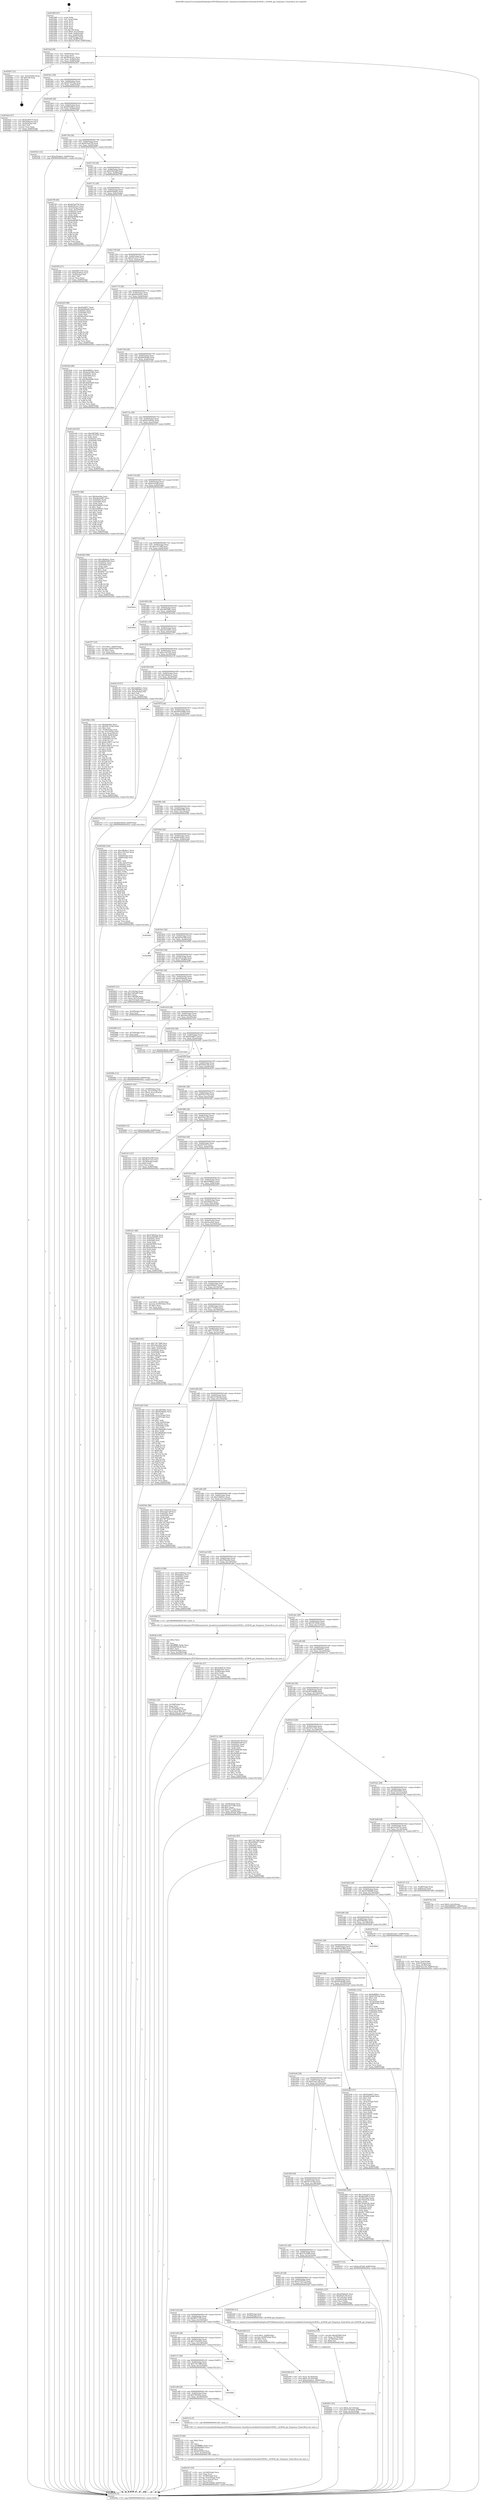digraph "0x401680" {
  label = "0x401680 (/mnt/c/Users/mathe/Desktop/tcc/POCII/binaries/extr_linuxdriversmediadvb-frontendszl10036.c_zl10036_get_frequency_Final-ollvm.out::main(0))"
  labelloc = "t"
  node[shape=record]

  Entry [label="",width=0.3,height=0.3,shape=circle,fillcolor=black,style=filled]
  "0x4016af" [label="{
     0x4016af [29]\l
     | [instrs]\l
     &nbsp;&nbsp;0x4016af \<+3\>: mov -0x80(%rbp),%eax\l
     &nbsp;&nbsp;0x4016b2 \<+2\>: mov %eax,%ecx\l
     &nbsp;&nbsp;0x4016b4 \<+6\>: sub $0x80c8c2a1,%ecx\l
     &nbsp;&nbsp;0x4016ba \<+6\>: mov %eax,-0x84(%rbp)\l
     &nbsp;&nbsp;0x4016c0 \<+6\>: mov %ecx,-0x88(%rbp)\l
     &nbsp;&nbsp;0x4016c6 \<+6\>: je 0000000000402857 \<main+0x11d7\>\l
  }"]
  "0x402857" [label="{
     0x402857 [21]\l
     | [instrs]\l
     &nbsp;&nbsp;0x402857 \<+3\>: mov -0x2c(%rbp),%eax\l
     &nbsp;&nbsp;0x40285a \<+7\>: add $0x148,%rsp\l
     &nbsp;&nbsp;0x402861 \<+1\>: pop %rbx\l
     &nbsp;&nbsp;0x402862 \<+2\>: pop %r12\l
     &nbsp;&nbsp;0x402864 \<+2\>: pop %r13\l
     &nbsp;&nbsp;0x402866 \<+2\>: pop %r14\l
     &nbsp;&nbsp;0x402868 \<+2\>: pop %r15\l
     &nbsp;&nbsp;0x40286a \<+1\>: pop %rbp\l
     &nbsp;&nbsp;0x40286b \<+1\>: ret\l
  }"]
  "0x4016cc" [label="{
     0x4016cc [28]\l
     | [instrs]\l
     &nbsp;&nbsp;0x4016cc \<+5\>: jmp 00000000004016d1 \<main+0x51\>\l
     &nbsp;&nbsp;0x4016d1 \<+6\>: mov -0x84(%rbp),%eax\l
     &nbsp;&nbsp;0x4016d7 \<+5\>: sub $0x83787eda,%eax\l
     &nbsp;&nbsp;0x4016dc \<+6\>: mov %eax,-0x8c(%rbp)\l
     &nbsp;&nbsp;0x4016e2 \<+6\>: je 00000000004024a4 \<main+0xe24\>\l
  }"]
  Exit [label="",width=0.3,height=0.3,shape=circle,fillcolor=black,style=filled,peripheries=2]
  "0x4024a4" [label="{
     0x4024a4 [27]\l
     | [instrs]\l
     &nbsp;&nbsp;0x4024a4 \<+5\>: mov $0x610f5474,%eax\l
     &nbsp;&nbsp;0x4024a9 \<+5\>: mov $0x2f36ae4a,%ecx\l
     &nbsp;&nbsp;0x4024ae \<+3\>: mov -0x2d(%rbp),%dl\l
     &nbsp;&nbsp;0x4024b1 \<+3\>: test $0x1,%dl\l
     &nbsp;&nbsp;0x4024b4 \<+3\>: cmovne %ecx,%eax\l
     &nbsp;&nbsp;0x4024b7 \<+3\>: mov %eax,-0x80(%rbp)\l
     &nbsp;&nbsp;0x4024ba \<+5\>: jmp 000000000040295a \<main+0x12da\>\l
  }"]
  "0x4016e8" [label="{
     0x4016e8 [28]\l
     | [instrs]\l
     &nbsp;&nbsp;0x4016e8 \<+5\>: jmp 00000000004016ed \<main+0x6d\>\l
     &nbsp;&nbsp;0x4016ed \<+6\>: mov -0x84(%rbp),%eax\l
     &nbsp;&nbsp;0x4016f3 \<+5\>: sub $0x883a98c3,%eax\l
     &nbsp;&nbsp;0x4016f8 \<+6\>: mov %eax,-0x90(%rbp)\l
     &nbsp;&nbsp;0x4016fe \<+6\>: je 00000000004025d1 \<main+0xf51\>\l
  }"]
  "0x40268c" [label="{
     0x40268c [12]\l
     | [instrs]\l
     &nbsp;&nbsp;0x40268c \<+7\>: movl $0x3bb5d30d,-0x80(%rbp)\l
     &nbsp;&nbsp;0x402693 \<+5\>: jmp 000000000040295a \<main+0x12da\>\l
  }"]
  "0x4025d1" [label="{
     0x4025d1 [12]\l
     | [instrs]\l
     &nbsp;&nbsp;0x4025d1 \<+7\>: movl $0xa05a4ba1,-0x80(%rbp)\l
     &nbsp;&nbsp;0x4025d8 \<+5\>: jmp 000000000040295a \<main+0x12da\>\l
  }"]
  "0x401704" [label="{
     0x401704 [28]\l
     | [instrs]\l
     &nbsp;&nbsp;0x401704 \<+5\>: jmp 0000000000401709 \<main+0x89\>\l
     &nbsp;&nbsp;0x401709 \<+6\>: mov -0x84(%rbp),%eax\l
     &nbsp;&nbsp;0x40170f \<+5\>: sub $0x925ad758,%eax\l
     &nbsp;&nbsp;0x401714 \<+6\>: mov %eax,-0x94(%rbp)\l
     &nbsp;&nbsp;0x40171a \<+6\>: je 0000000000402953 \<main+0x12d3\>\l
  }"]
  "0x402680" [label="{
     0x402680 [12]\l
     | [instrs]\l
     &nbsp;&nbsp;0x402680 \<+4\>: mov -0x70(%rbp),%rax\l
     &nbsp;&nbsp;0x402684 \<+3\>: mov %rax,%rdi\l
     &nbsp;&nbsp;0x402687 \<+5\>: call 0000000000401030 \<free@plt\>\l
     | [calls]\l
     &nbsp;&nbsp;0x401030 \{1\} (unknown)\l
  }"]
  "0x402953" [label="{
     0x402953\l
  }", style=dashed]
  "0x401720" [label="{
     0x401720 [28]\l
     | [instrs]\l
     &nbsp;&nbsp;0x401720 \<+5\>: jmp 0000000000401725 \<main+0xa5\>\l
     &nbsp;&nbsp;0x401725 \<+6\>: mov -0x84(%rbp),%eax\l
     &nbsp;&nbsp;0x40172b \<+5\>: sub $0x93003e9f,%eax\l
     &nbsp;&nbsp;0x401730 \<+6\>: mov %eax,-0x98(%rbp)\l
     &nbsp;&nbsp;0x401736 \<+6\>: je 00000000004027f9 \<main+0x1179\>\l
  }"]
  "0x402649" [label="{
     0x402649 [12]\l
     | [instrs]\l
     &nbsp;&nbsp;0x402649 \<+7\>: movl $0xe02a2abb,-0x80(%rbp)\l
     &nbsp;&nbsp;0x402650 \<+5\>: jmp 000000000040295a \<main+0x12da\>\l
  }"]
  "0x4027f9" [label="{
     0x4027f9 [94]\l
     | [instrs]\l
     &nbsp;&nbsp;0x4027f9 \<+5\>: mov $0x925ad758,%eax\l
     &nbsp;&nbsp;0x4027fe \<+5\>: mov $0x80c8c2a1,%ecx\l
     &nbsp;&nbsp;0x402803 \<+3\>: mov -0x3c(%rbp),%edx\l
     &nbsp;&nbsp;0x402806 \<+3\>: mov %edx,-0x2c(%rbp)\l
     &nbsp;&nbsp;0x402809 \<+7\>: mov 0x40505c,%edx\l
     &nbsp;&nbsp;0x402810 \<+7\>: mov 0x405060,%esi\l
     &nbsp;&nbsp;0x402817 \<+2\>: mov %edx,%edi\l
     &nbsp;&nbsp;0x402819 \<+6\>: add $0x6abfb96f,%edi\l
     &nbsp;&nbsp;0x40281f \<+3\>: sub $0x1,%edi\l
     &nbsp;&nbsp;0x402822 \<+6\>: sub $0x6abfb96f,%edi\l
     &nbsp;&nbsp;0x402828 \<+3\>: imul %edi,%edx\l
     &nbsp;&nbsp;0x40282b \<+3\>: and $0x1,%edx\l
     &nbsp;&nbsp;0x40282e \<+3\>: cmp $0x0,%edx\l
     &nbsp;&nbsp;0x402831 \<+4\>: sete %r8b\l
     &nbsp;&nbsp;0x402835 \<+3\>: cmp $0xa,%esi\l
     &nbsp;&nbsp;0x402838 \<+4\>: setl %r9b\l
     &nbsp;&nbsp;0x40283c \<+3\>: mov %r8b,%r10b\l
     &nbsp;&nbsp;0x40283f \<+3\>: and %r9b,%r10b\l
     &nbsp;&nbsp;0x402842 \<+3\>: xor %r9b,%r8b\l
     &nbsp;&nbsp;0x402845 \<+3\>: or %r8b,%r10b\l
     &nbsp;&nbsp;0x402848 \<+4\>: test $0x1,%r10b\l
     &nbsp;&nbsp;0x40284c \<+3\>: cmovne %ecx,%eax\l
     &nbsp;&nbsp;0x40284f \<+3\>: mov %eax,-0x80(%rbp)\l
     &nbsp;&nbsp;0x402852 \<+5\>: jmp 000000000040295a \<main+0x12da\>\l
  }"]
  "0x40173c" [label="{
     0x40173c [28]\l
     | [instrs]\l
     &nbsp;&nbsp;0x40173c \<+5\>: jmp 0000000000401741 \<main+0xc1\>\l
     &nbsp;&nbsp;0x401741 \<+6\>: mov -0x84(%rbp),%eax\l
     &nbsp;&nbsp;0x401747 \<+5\>: sub $0x9cf3bb45,%eax\l
     &nbsp;&nbsp;0x40174c \<+6\>: mov %eax,-0x9c(%rbp)\l
     &nbsp;&nbsp;0x401752 \<+6\>: je 0000000000401f04 \<main+0x884\>\l
  }"]
  "0x402601" [label="{
     0x402601 [25]\l
     | [instrs]\l
     &nbsp;&nbsp;0x402601 \<+7\>: movl $0x0,-0x7c(%rbp)\l
     &nbsp;&nbsp;0x402608 \<+7\>: movl $0x57fc5b09,-0x80(%rbp)\l
     &nbsp;&nbsp;0x40260f \<+6\>: mov %eax,-0x16c(%rbp)\l
     &nbsp;&nbsp;0x402615 \<+5\>: jmp 000000000040295a \<main+0x12da\>\l
  }"]
  "0x401f04" [label="{
     0x401f04 [27]\l
     | [instrs]\l
     &nbsp;&nbsp;0x401f04 \<+5\>: mov $0x66f27100,%eax\l
     &nbsp;&nbsp;0x401f09 \<+5\>: mov $0xbc0395ae,%ecx\l
     &nbsp;&nbsp;0x401f0e \<+3\>: mov -0x2f(%rbp),%dl\l
     &nbsp;&nbsp;0x401f11 \<+3\>: test $0x1,%dl\l
     &nbsp;&nbsp;0x401f14 \<+3\>: cmovne %ecx,%eax\l
     &nbsp;&nbsp;0x401f17 \<+3\>: mov %eax,-0x80(%rbp)\l
     &nbsp;&nbsp;0x401f1a \<+5\>: jmp 000000000040295a \<main+0x12da\>\l
  }"]
  "0x401758" [label="{
     0x401758 [28]\l
     | [instrs]\l
     &nbsp;&nbsp;0x401758 \<+5\>: jmp 000000000040175d \<main+0xdd\>\l
     &nbsp;&nbsp;0x40175d \<+6\>: mov -0x84(%rbp),%eax\l
     &nbsp;&nbsp;0x401763 \<+5\>: sub $0xa01ee2c7,%eax\l
     &nbsp;&nbsp;0x401768 \<+6\>: mov %eax,-0xa0(%rbp)\l
     &nbsp;&nbsp;0x40176e \<+6\>: je 0000000000402285 \<main+0xc05\>\l
  }"]
  "0x4025ea" [label="{
     0x4025ea [23]\l
     | [instrs]\l
     &nbsp;&nbsp;0x4025ea \<+10\>: movabs $0x4030b6,%rdi\l
     &nbsp;&nbsp;0x4025f4 \<+3\>: mov %eax,-0x78(%rbp)\l
     &nbsp;&nbsp;0x4025f7 \<+3\>: mov -0x78(%rbp),%esi\l
     &nbsp;&nbsp;0x4025fa \<+2\>: mov $0x0,%al\l
     &nbsp;&nbsp;0x4025fc \<+5\>: call 0000000000401040 \<printf@plt\>\l
     | [calls]\l
     &nbsp;&nbsp;0x401040 \{1\} (unknown)\l
  }"]
  "0x402285" [label="{
     0x402285 [88]\l
     | [instrs]\l
     &nbsp;&nbsp;0x402285 \<+5\>: mov $0xf3edbf57,%eax\l
     &nbsp;&nbsp;0x40228a \<+5\>: mov $0x4b54bab8,%ecx\l
     &nbsp;&nbsp;0x40228f \<+7\>: mov 0x40505c,%edx\l
     &nbsp;&nbsp;0x402296 \<+7\>: mov 0x405060,%esi\l
     &nbsp;&nbsp;0x40229d \<+2\>: mov %edx,%edi\l
     &nbsp;&nbsp;0x40229f \<+6\>: sub $0xb4eed5e0,%edi\l
     &nbsp;&nbsp;0x4022a5 \<+3\>: sub $0x1,%edi\l
     &nbsp;&nbsp;0x4022a8 \<+6\>: add $0xb4eed5e0,%edi\l
     &nbsp;&nbsp;0x4022ae \<+3\>: imul %edi,%edx\l
     &nbsp;&nbsp;0x4022b1 \<+3\>: and $0x1,%edx\l
     &nbsp;&nbsp;0x4022b4 \<+3\>: cmp $0x0,%edx\l
     &nbsp;&nbsp;0x4022b7 \<+4\>: sete %r8b\l
     &nbsp;&nbsp;0x4022bb \<+3\>: cmp $0xa,%esi\l
     &nbsp;&nbsp;0x4022be \<+4\>: setl %r9b\l
     &nbsp;&nbsp;0x4022c2 \<+3\>: mov %r8b,%r10b\l
     &nbsp;&nbsp;0x4022c5 \<+3\>: and %r9b,%r10b\l
     &nbsp;&nbsp;0x4022c8 \<+3\>: xor %r9b,%r8b\l
     &nbsp;&nbsp;0x4022cb \<+3\>: or %r8b,%r10b\l
     &nbsp;&nbsp;0x4022ce \<+4\>: test $0x1,%r10b\l
     &nbsp;&nbsp;0x4022d2 \<+3\>: cmovne %ecx,%eax\l
     &nbsp;&nbsp;0x4022d5 \<+3\>: mov %eax,-0x80(%rbp)\l
     &nbsp;&nbsp;0x4022d8 \<+5\>: jmp 000000000040295a \<main+0x12da\>\l
  }"]
  "0x401774" [label="{
     0x401774 [28]\l
     | [instrs]\l
     &nbsp;&nbsp;0x401774 \<+5\>: jmp 0000000000401779 \<main+0xf9\>\l
     &nbsp;&nbsp;0x401779 \<+6\>: mov -0x84(%rbp),%eax\l
     &nbsp;&nbsp;0x40177f \<+5\>: sub $0xa05a4ba1,%eax\l
     &nbsp;&nbsp;0x401784 \<+6\>: mov %eax,-0xa4(%rbp)\l
     &nbsp;&nbsp;0x40178a \<+6\>: je 00000000004023b4 \<main+0xd34\>\l
  }"]
  "0x4024ec" [label="{
     0x4024ec [32]\l
     | [instrs]\l
     &nbsp;&nbsp;0x4024ec \<+6\>: mov -0x168(%rbp),%ecx\l
     &nbsp;&nbsp;0x4024f2 \<+3\>: imul %eax,%ecx\l
     &nbsp;&nbsp;0x4024f5 \<+4\>: mov -0x70(%rbp),%rsi\l
     &nbsp;&nbsp;0x4024f9 \<+4\>: movslq -0x74(%rbp),%rdi\l
     &nbsp;&nbsp;0x4024fd \<+3\>: mov %ecx,(%rsi,%rdi,4)\l
     &nbsp;&nbsp;0x402500 \<+7\>: movl $0x2235bcdd,-0x80(%rbp)\l
     &nbsp;&nbsp;0x402507 \<+5\>: jmp 000000000040295a \<main+0x12da\>\l
  }"]
  "0x4023b4" [label="{
     0x4023b4 [88]\l
     | [instrs]\l
     &nbsp;&nbsp;0x4023b4 \<+5\>: mov $0xfe9668cc,%eax\l
     &nbsp;&nbsp;0x4023b9 \<+5\>: mov $0x4a3d186d,%ecx\l
     &nbsp;&nbsp;0x4023be \<+7\>: mov 0x40505c,%edx\l
     &nbsp;&nbsp;0x4023c5 \<+7\>: mov 0x405060,%esi\l
     &nbsp;&nbsp;0x4023cc \<+2\>: mov %edx,%edi\l
     &nbsp;&nbsp;0x4023ce \<+6\>: sub $0x28eb6dd0,%edi\l
     &nbsp;&nbsp;0x4023d4 \<+3\>: sub $0x1,%edi\l
     &nbsp;&nbsp;0x4023d7 \<+6\>: add $0x28eb6dd0,%edi\l
     &nbsp;&nbsp;0x4023dd \<+3\>: imul %edi,%edx\l
     &nbsp;&nbsp;0x4023e0 \<+3\>: and $0x1,%edx\l
     &nbsp;&nbsp;0x4023e3 \<+3\>: cmp $0x0,%edx\l
     &nbsp;&nbsp;0x4023e6 \<+4\>: sete %r8b\l
     &nbsp;&nbsp;0x4023ea \<+3\>: cmp $0xa,%esi\l
     &nbsp;&nbsp;0x4023ed \<+4\>: setl %r9b\l
     &nbsp;&nbsp;0x4023f1 \<+3\>: mov %r8b,%r10b\l
     &nbsp;&nbsp;0x4023f4 \<+3\>: and %r9b,%r10b\l
     &nbsp;&nbsp;0x4023f7 \<+3\>: xor %r9b,%r8b\l
     &nbsp;&nbsp;0x4023fa \<+3\>: or %r8b,%r10b\l
     &nbsp;&nbsp;0x4023fd \<+4\>: test $0x1,%r10b\l
     &nbsp;&nbsp;0x402401 \<+3\>: cmovne %ecx,%eax\l
     &nbsp;&nbsp;0x402404 \<+3\>: mov %eax,-0x80(%rbp)\l
     &nbsp;&nbsp;0x402407 \<+5\>: jmp 000000000040295a \<main+0x12da\>\l
  }"]
  "0x401790" [label="{
     0x401790 [28]\l
     | [instrs]\l
     &nbsp;&nbsp;0x401790 \<+5\>: jmp 0000000000401795 \<main+0x115\>\l
     &nbsp;&nbsp;0x401795 \<+6\>: mov -0x84(%rbp),%eax\l
     &nbsp;&nbsp;0x40179b \<+5\>: sub $0xbb038eb0,%eax\l
     &nbsp;&nbsp;0x4017a0 \<+6\>: mov %eax,-0xa8(%rbp)\l
     &nbsp;&nbsp;0x4017a6 \<+6\>: je 0000000000401e0d \<main+0x78d\>\l
  }"]
  "0x4024c4" [label="{
     0x4024c4 [40]\l
     | [instrs]\l
     &nbsp;&nbsp;0x4024c4 \<+5\>: mov $0x2,%ecx\l
     &nbsp;&nbsp;0x4024c9 \<+1\>: cltd\l
     &nbsp;&nbsp;0x4024ca \<+2\>: idiv %ecx\l
     &nbsp;&nbsp;0x4024cc \<+6\>: imul $0xfffffffe,%edx,%ecx\l
     &nbsp;&nbsp;0x4024d2 \<+6\>: sub $0x8445eb26,%ecx\l
     &nbsp;&nbsp;0x4024d8 \<+3\>: add $0x1,%ecx\l
     &nbsp;&nbsp;0x4024db \<+6\>: add $0x8445eb26,%ecx\l
     &nbsp;&nbsp;0x4024e1 \<+6\>: mov %ecx,-0x168(%rbp)\l
     &nbsp;&nbsp;0x4024e7 \<+5\>: call 0000000000401160 \<next_i\>\l
     | [calls]\l
     &nbsp;&nbsp;0x401160 \{1\} (/mnt/c/Users/mathe/Desktop/tcc/POCII/binaries/extr_linuxdriversmediadvb-frontendszl10036.c_zl10036_get_frequency_Final-ollvm.out::next_i)\l
  }"]
  "0x401e0d" [label="{
     0x401e0d [83]\l
     | [instrs]\l
     &nbsp;&nbsp;0x401e0d \<+5\>: mov $0xc867fd61,%eax\l
     &nbsp;&nbsp;0x401e12 \<+5\>: mov $0x1767f197,%ecx\l
     &nbsp;&nbsp;0x401e17 \<+2\>: xor %edx,%edx\l
     &nbsp;&nbsp;0x401e19 \<+7\>: mov 0x40505c,%esi\l
     &nbsp;&nbsp;0x401e20 \<+7\>: mov 0x405060,%edi\l
     &nbsp;&nbsp;0x401e27 \<+3\>: sub $0x1,%edx\l
     &nbsp;&nbsp;0x401e2a \<+3\>: mov %esi,%r8d\l
     &nbsp;&nbsp;0x401e2d \<+3\>: add %edx,%r8d\l
     &nbsp;&nbsp;0x401e30 \<+4\>: imul %r8d,%esi\l
     &nbsp;&nbsp;0x401e34 \<+3\>: and $0x1,%esi\l
     &nbsp;&nbsp;0x401e37 \<+3\>: cmp $0x0,%esi\l
     &nbsp;&nbsp;0x401e3a \<+4\>: sete %r9b\l
     &nbsp;&nbsp;0x401e3e \<+3\>: cmp $0xa,%edi\l
     &nbsp;&nbsp;0x401e41 \<+4\>: setl %r10b\l
     &nbsp;&nbsp;0x401e45 \<+3\>: mov %r9b,%r11b\l
     &nbsp;&nbsp;0x401e48 \<+3\>: and %r10b,%r11b\l
     &nbsp;&nbsp;0x401e4b \<+3\>: xor %r10b,%r9b\l
     &nbsp;&nbsp;0x401e4e \<+3\>: or %r9b,%r11b\l
     &nbsp;&nbsp;0x401e51 \<+4\>: test $0x1,%r11b\l
     &nbsp;&nbsp;0x401e55 \<+3\>: cmovne %ecx,%eax\l
     &nbsp;&nbsp;0x401e58 \<+3\>: mov %eax,-0x80(%rbp)\l
     &nbsp;&nbsp;0x401e5b \<+5\>: jmp 000000000040295a \<main+0x12da\>\l
  }"]
  "0x4017ac" [label="{
     0x4017ac [28]\l
     | [instrs]\l
     &nbsp;&nbsp;0x4017ac \<+5\>: jmp 00000000004017b1 \<main+0x131\>\l
     &nbsp;&nbsp;0x4017b1 \<+6\>: mov -0x84(%rbp),%eax\l
     &nbsp;&nbsp;0x4017b7 \<+5\>: sub $0xbc0395ae,%eax\l
     &nbsp;&nbsp;0x4017bc \<+6\>: mov %eax,-0xac(%rbp)\l
     &nbsp;&nbsp;0x4017c2 \<+6\>: je 0000000000401f1f \<main+0x89f\>\l
  }"]
  "0x40239d" [label="{
     0x40239d [23]\l
     | [instrs]\l
     &nbsp;&nbsp;0x40239d \<+4\>: mov %rax,-0x70(%rbp)\l
     &nbsp;&nbsp;0x4023a1 \<+7\>: movl $0x0,-0x74(%rbp)\l
     &nbsp;&nbsp;0x4023a8 \<+7\>: movl $0xa05a4ba1,-0x80(%rbp)\l
     &nbsp;&nbsp;0x4023af \<+5\>: jmp 000000000040295a \<main+0x12da\>\l
  }"]
  "0x401f1f" [label="{
     0x401f1f [88]\l
     | [instrs]\l
     &nbsp;&nbsp;0x401f1f \<+5\>: mov $0x4aac6ea,%eax\l
     &nbsp;&nbsp;0x401f24 \<+5\>: mov $0xcbe1bd81,%ecx\l
     &nbsp;&nbsp;0x401f29 \<+7\>: mov 0x40505c,%edx\l
     &nbsp;&nbsp;0x401f30 \<+7\>: mov 0x405060,%esi\l
     &nbsp;&nbsp;0x401f37 \<+2\>: mov %edx,%edi\l
     &nbsp;&nbsp;0x401f39 \<+6\>: add $0xe44f9d25,%edi\l
     &nbsp;&nbsp;0x401f3f \<+3\>: sub $0x1,%edi\l
     &nbsp;&nbsp;0x401f42 \<+6\>: sub $0xe44f9d25,%edi\l
     &nbsp;&nbsp;0x401f48 \<+3\>: imul %edi,%edx\l
     &nbsp;&nbsp;0x401f4b \<+3\>: and $0x1,%edx\l
     &nbsp;&nbsp;0x401f4e \<+3\>: cmp $0x0,%edx\l
     &nbsp;&nbsp;0x401f51 \<+4\>: sete %r8b\l
     &nbsp;&nbsp;0x401f55 \<+3\>: cmp $0xa,%esi\l
     &nbsp;&nbsp;0x401f58 \<+4\>: setl %r9b\l
     &nbsp;&nbsp;0x401f5c \<+3\>: mov %r8b,%r10b\l
     &nbsp;&nbsp;0x401f5f \<+3\>: and %r9b,%r10b\l
     &nbsp;&nbsp;0x401f62 \<+3\>: xor %r9b,%r8b\l
     &nbsp;&nbsp;0x401f65 \<+3\>: or %r8b,%r10b\l
     &nbsp;&nbsp;0x401f68 \<+4\>: test $0x1,%r10b\l
     &nbsp;&nbsp;0x401f6c \<+3\>: cmovne %ecx,%eax\l
     &nbsp;&nbsp;0x401f6f \<+3\>: mov %eax,-0x80(%rbp)\l
     &nbsp;&nbsp;0x401f72 \<+5\>: jmp 000000000040295a \<main+0x12da\>\l
  }"]
  "0x4017c8" [label="{
     0x4017c8 [28]\l
     | [instrs]\l
     &nbsp;&nbsp;0x4017c8 \<+5\>: jmp 00000000004017cd \<main+0x14d\>\l
     &nbsp;&nbsp;0x4017cd \<+6\>: mov -0x84(%rbp),%eax\l
     &nbsp;&nbsp;0x4017d3 \<+5\>: sub $0xbc453aff,%eax\l
     &nbsp;&nbsp;0x4017d8 \<+6\>: mov %eax,-0xb0(%rbp)\l
     &nbsp;&nbsp;0x4017de \<+6\>: je 0000000000402043 \<main+0x9c3\>\l
  }"]
  "0x402187" [label="{
     0x402187 [35]\l
     | [instrs]\l
     &nbsp;&nbsp;0x402187 \<+6\>: mov -0x164(%rbp),%ecx\l
     &nbsp;&nbsp;0x40218d \<+3\>: imul %eax,%ecx\l
     &nbsp;&nbsp;0x402190 \<+4\>: mov -0x58(%rbp),%rsi\l
     &nbsp;&nbsp;0x402194 \<+4\>: movslq -0x5c(%rbp),%rdi\l
     &nbsp;&nbsp;0x402198 \<+4\>: mov (%rsi,%rdi,8),%rsi\l
     &nbsp;&nbsp;0x40219c \<+2\>: mov %ecx,(%rsi)\l
     &nbsp;&nbsp;0x40219e \<+7\>: movl $0x3b33ddd8,-0x80(%rbp)\l
     &nbsp;&nbsp;0x4021a5 \<+5\>: jmp 000000000040295a \<main+0x12da\>\l
  }"]
  "0x402043" [label="{
     0x402043 [88]\l
     | [instrs]\l
     &nbsp;&nbsp;0x402043 \<+5\>: mov $0xcd9a9ee1,%eax\l
     &nbsp;&nbsp;0x402048 \<+5\>: mov $0xd4604586,%ecx\l
     &nbsp;&nbsp;0x40204d \<+7\>: mov 0x40505c,%edx\l
     &nbsp;&nbsp;0x402054 \<+7\>: mov 0x405060,%esi\l
     &nbsp;&nbsp;0x40205b \<+2\>: mov %edx,%edi\l
     &nbsp;&nbsp;0x40205d \<+6\>: add $0x9fd171ea,%edi\l
     &nbsp;&nbsp;0x402063 \<+3\>: sub $0x1,%edi\l
     &nbsp;&nbsp;0x402066 \<+6\>: sub $0x9fd171ea,%edi\l
     &nbsp;&nbsp;0x40206c \<+3\>: imul %edi,%edx\l
     &nbsp;&nbsp;0x40206f \<+3\>: and $0x1,%edx\l
     &nbsp;&nbsp;0x402072 \<+3\>: cmp $0x0,%edx\l
     &nbsp;&nbsp;0x402075 \<+4\>: sete %r8b\l
     &nbsp;&nbsp;0x402079 \<+3\>: cmp $0xa,%esi\l
     &nbsp;&nbsp;0x40207c \<+4\>: setl %r9b\l
     &nbsp;&nbsp;0x402080 \<+3\>: mov %r8b,%r10b\l
     &nbsp;&nbsp;0x402083 \<+3\>: and %r9b,%r10b\l
     &nbsp;&nbsp;0x402086 \<+3\>: xor %r9b,%r8b\l
     &nbsp;&nbsp;0x402089 \<+3\>: or %r8b,%r10b\l
     &nbsp;&nbsp;0x40208c \<+4\>: test $0x1,%r10b\l
     &nbsp;&nbsp;0x402090 \<+3\>: cmovne %ecx,%eax\l
     &nbsp;&nbsp;0x402093 \<+3\>: mov %eax,-0x80(%rbp)\l
     &nbsp;&nbsp;0x402096 \<+5\>: jmp 000000000040295a \<main+0x12da\>\l
  }"]
  "0x4017e4" [label="{
     0x4017e4 [28]\l
     | [instrs]\l
     &nbsp;&nbsp;0x4017e4 \<+5\>: jmp 00000000004017e9 \<main+0x169\>\l
     &nbsp;&nbsp;0x4017e9 \<+6\>: mov -0x84(%rbp),%eax\l
     &nbsp;&nbsp;0x4017ef \<+5\>: sub $0xc1d71ffd,%eax\l
     &nbsp;&nbsp;0x4017f4 \<+6\>: mov %eax,-0xb4(%rbp)\l
     &nbsp;&nbsp;0x4017fa \<+6\>: je 00000000004026a4 \<main+0x1024\>\l
  }"]
  "0x40215f" [label="{
     0x40215f [40]\l
     | [instrs]\l
     &nbsp;&nbsp;0x40215f \<+5\>: mov $0x2,%ecx\l
     &nbsp;&nbsp;0x402164 \<+1\>: cltd\l
     &nbsp;&nbsp;0x402165 \<+2\>: idiv %ecx\l
     &nbsp;&nbsp;0x402167 \<+6\>: imul $0xfffffffe,%edx,%ecx\l
     &nbsp;&nbsp;0x40216d \<+6\>: add $0xb850063,%ecx\l
     &nbsp;&nbsp;0x402173 \<+3\>: add $0x1,%ecx\l
     &nbsp;&nbsp;0x402176 \<+6\>: sub $0xb850063,%ecx\l
     &nbsp;&nbsp;0x40217c \<+6\>: mov %ecx,-0x164(%rbp)\l
     &nbsp;&nbsp;0x402182 \<+5\>: call 0000000000401160 \<next_i\>\l
     | [calls]\l
     &nbsp;&nbsp;0x401160 \{1\} (/mnt/c/Users/mathe/Desktop/tcc/POCII/binaries/extr_linuxdriversmediadvb-frontendszl10036.c_zl10036_get_frequency_Final-ollvm.out::next_i)\l
  }"]
  "0x4026a4" [label="{
     0x4026a4\l
  }", style=dashed]
  "0x401800" [label="{
     0x401800 [28]\l
     | [instrs]\l
     &nbsp;&nbsp;0x401800 \<+5\>: jmp 0000000000401805 \<main+0x185\>\l
     &nbsp;&nbsp;0x401805 \<+6\>: mov -0x84(%rbp),%eax\l
     &nbsp;&nbsp;0x40180b \<+5\>: sub $0xc867fd61,%eax\l
     &nbsp;&nbsp;0x401810 \<+6\>: mov %eax,-0xb8(%rbp)\l
     &nbsp;&nbsp;0x401816 \<+6\>: je 000000000040289a \<main+0x121a\>\l
  }"]
  "0x401cb4" [label="{
     0x401cb4\l
  }", style=dashed]
  "0x40289a" [label="{
     0x40289a\l
  }", style=dashed]
  "0x40181c" [label="{
     0x40181c [28]\l
     | [instrs]\l
     &nbsp;&nbsp;0x40181c \<+5\>: jmp 0000000000401821 \<main+0x1a1\>\l
     &nbsp;&nbsp;0x401821 \<+6\>: mov -0x84(%rbp),%eax\l
     &nbsp;&nbsp;0x401827 \<+5\>: sub $0xcbe1bd81,%eax\l
     &nbsp;&nbsp;0x40182c \<+6\>: mov %eax,-0xbc(%rbp)\l
     &nbsp;&nbsp;0x401832 \<+6\>: je 0000000000401f77 \<main+0x8f7\>\l
  }"]
  "0x40215a" [label="{
     0x40215a [5]\l
     | [instrs]\l
     &nbsp;&nbsp;0x40215a \<+5\>: call 0000000000401160 \<next_i\>\l
     | [calls]\l
     &nbsp;&nbsp;0x401160 \{1\} (/mnt/c/Users/mathe/Desktop/tcc/POCII/binaries/extr_linuxdriversmediadvb-frontendszl10036.c_zl10036_get_frequency_Final-ollvm.out::next_i)\l
  }"]
  "0x401f77" [label="{
     0x401f77 [23]\l
     | [instrs]\l
     &nbsp;&nbsp;0x401f77 \<+7\>: movl $0x1,-0x60(%rbp)\l
     &nbsp;&nbsp;0x401f7e \<+4\>: movslq -0x60(%rbp),%rax\l
     &nbsp;&nbsp;0x401f82 \<+4\>: shl $0x2,%rax\l
     &nbsp;&nbsp;0x401f86 \<+3\>: mov %rax,%rdi\l
     &nbsp;&nbsp;0x401f89 \<+5\>: call 0000000000401050 \<malloc@plt\>\l
     | [calls]\l
     &nbsp;&nbsp;0x401050 \{1\} (unknown)\l
  }"]
  "0x401838" [label="{
     0x401838 [28]\l
     | [instrs]\l
     &nbsp;&nbsp;0x401838 \<+5\>: jmp 000000000040183d \<main+0x1bd\>\l
     &nbsp;&nbsp;0x40183d \<+6\>: mov -0x84(%rbp),%eax\l
     &nbsp;&nbsp;0x401843 \<+5\>: sub $0xcc5473a2,%eax\l
     &nbsp;&nbsp;0x401848 \<+6\>: mov %eax,-0xc0(%rbp)\l
     &nbsp;&nbsp;0x40184e \<+6\>: je 000000000040213f \<main+0xabf\>\l
  }"]
  "0x401c98" [label="{
     0x401c98 [28]\l
     | [instrs]\l
     &nbsp;&nbsp;0x401c98 \<+5\>: jmp 0000000000401c9d \<main+0x61d\>\l
     &nbsp;&nbsp;0x401c9d \<+6\>: mov -0x84(%rbp),%eax\l
     &nbsp;&nbsp;0x401ca3 \<+5\>: sub $0x78f166ce,%eax\l
     &nbsp;&nbsp;0x401ca8 \<+6\>: mov %eax,-0x160(%rbp)\l
     &nbsp;&nbsp;0x401cae \<+6\>: je 000000000040215a \<main+0xada\>\l
  }"]
  "0x40213f" [label="{
     0x40213f [27]\l
     | [instrs]\l
     &nbsp;&nbsp;0x40213f \<+5\>: mov $0x22db92cc,%eax\l
     &nbsp;&nbsp;0x402144 \<+5\>: mov $0x78f166ce,%ecx\l
     &nbsp;&nbsp;0x402149 \<+3\>: mov -0x2e(%rbp),%dl\l
     &nbsp;&nbsp;0x40214c \<+3\>: test $0x1,%dl\l
     &nbsp;&nbsp;0x40214f \<+3\>: cmovne %ecx,%eax\l
     &nbsp;&nbsp;0x402152 \<+3\>: mov %eax,-0x80(%rbp)\l
     &nbsp;&nbsp;0x402155 \<+5\>: jmp 000000000040295a \<main+0x12da\>\l
  }"]
  "0x401854" [label="{
     0x401854 [28]\l
     | [instrs]\l
     &nbsp;&nbsp;0x401854 \<+5\>: jmp 0000000000401859 \<main+0x1d9\>\l
     &nbsp;&nbsp;0x401859 \<+6\>: mov -0x84(%rbp),%eax\l
     &nbsp;&nbsp;0x40185f \<+5\>: sub $0xcd9a9ee1,%eax\l
     &nbsp;&nbsp;0x401864 \<+6\>: mov %eax,-0xc4(%rbp)\l
     &nbsp;&nbsp;0x40186a \<+6\>: je 00000000004028dc \<main+0x125c\>\l
  }"]
  "0x40286c" [label="{
     0x40286c\l
  }", style=dashed]
  "0x4028dc" [label="{
     0x4028dc\l
  }", style=dashed]
  "0x401870" [label="{
     0x401870 [28]\l
     | [instrs]\l
     &nbsp;&nbsp;0x401870 \<+5\>: jmp 0000000000401875 \<main+0x1f5\>\l
     &nbsp;&nbsp;0x401875 \<+6\>: mov -0x84(%rbp),%eax\l
     &nbsp;&nbsp;0x40187b \<+5\>: sub $0xd403e9d8,%eax\l
     &nbsp;&nbsp;0x401880 \<+6\>: mov %eax,-0xc8(%rbp)\l
     &nbsp;&nbsp;0x401886 \<+6\>: je 000000000040237a \<main+0xcfa\>\l
  }"]
  "0x401c7c" [label="{
     0x401c7c [28]\l
     | [instrs]\l
     &nbsp;&nbsp;0x401c7c \<+5\>: jmp 0000000000401c81 \<main+0x601\>\l
     &nbsp;&nbsp;0x401c81 \<+6\>: mov -0x84(%rbp),%eax\l
     &nbsp;&nbsp;0x401c87 \<+5\>: sub $0x73f17488,%eax\l
     &nbsp;&nbsp;0x401c8c \<+6\>: mov %eax,-0x15c(%rbp)\l
     &nbsp;&nbsp;0x401c92 \<+6\>: je 000000000040286c \<main+0x11ec\>\l
  }"]
  "0x40237a" [label="{
     0x40237a [12]\l
     | [instrs]\l
     &nbsp;&nbsp;0x40237a \<+7\>: movl $0xbb038eb0,-0x80(%rbp)\l
     &nbsp;&nbsp;0x402381 \<+5\>: jmp 000000000040295a \<main+0x12da\>\l
  }"]
  "0x40188c" [label="{
     0x40188c [28]\l
     | [instrs]\l
     &nbsp;&nbsp;0x40188c \<+5\>: jmp 0000000000401891 \<main+0x211\>\l
     &nbsp;&nbsp;0x401891 \<+6\>: mov -0x84(%rbp),%eax\l
     &nbsp;&nbsp;0x401897 \<+5\>: sub $0xd4604586,%eax\l
     &nbsp;&nbsp;0x40189c \<+6\>: mov %eax,-0xcc(%rbp)\l
     &nbsp;&nbsp;0x4018a2 \<+6\>: je 000000000040209b \<main+0xa1b\>\l
  }"]
  "0x402921" [label="{
     0x402921\l
  }", style=dashed]
  "0x40209b" [label="{
     0x40209b [164]\l
     | [instrs]\l
     &nbsp;&nbsp;0x40209b \<+5\>: mov $0xcd9a9ee1,%eax\l
     &nbsp;&nbsp;0x4020a0 \<+5\>: mov $0xcc5473a2,%ecx\l
     &nbsp;&nbsp;0x4020a5 \<+2\>: mov $0x1,%dl\l
     &nbsp;&nbsp;0x4020a7 \<+3\>: mov -0x64(%rbp),%esi\l
     &nbsp;&nbsp;0x4020aa \<+3\>: cmp -0x60(%rbp),%esi\l
     &nbsp;&nbsp;0x4020ad \<+4\>: setl %dil\l
     &nbsp;&nbsp;0x4020b1 \<+4\>: and $0x1,%dil\l
     &nbsp;&nbsp;0x4020b5 \<+4\>: mov %dil,-0x2e(%rbp)\l
     &nbsp;&nbsp;0x4020b9 \<+7\>: mov 0x40505c,%esi\l
     &nbsp;&nbsp;0x4020c0 \<+8\>: mov 0x405060,%r8d\l
     &nbsp;&nbsp;0x4020c8 \<+3\>: mov %esi,%r9d\l
     &nbsp;&nbsp;0x4020cb \<+7\>: add $0xb2cee73a,%r9d\l
     &nbsp;&nbsp;0x4020d2 \<+4\>: sub $0x1,%r9d\l
     &nbsp;&nbsp;0x4020d6 \<+7\>: sub $0xb2cee73a,%r9d\l
     &nbsp;&nbsp;0x4020dd \<+4\>: imul %r9d,%esi\l
     &nbsp;&nbsp;0x4020e1 \<+3\>: and $0x1,%esi\l
     &nbsp;&nbsp;0x4020e4 \<+3\>: cmp $0x0,%esi\l
     &nbsp;&nbsp;0x4020e7 \<+4\>: sete %dil\l
     &nbsp;&nbsp;0x4020eb \<+4\>: cmp $0xa,%r8d\l
     &nbsp;&nbsp;0x4020ef \<+4\>: setl %r10b\l
     &nbsp;&nbsp;0x4020f3 \<+3\>: mov %dil,%r11b\l
     &nbsp;&nbsp;0x4020f6 \<+4\>: xor $0xff,%r11b\l
     &nbsp;&nbsp;0x4020fa \<+3\>: mov %r10b,%bl\l
     &nbsp;&nbsp;0x4020fd \<+3\>: xor $0xff,%bl\l
     &nbsp;&nbsp;0x402100 \<+3\>: xor $0x0,%dl\l
     &nbsp;&nbsp;0x402103 \<+3\>: mov %r11b,%r14b\l
     &nbsp;&nbsp;0x402106 \<+4\>: and $0x0,%r14b\l
     &nbsp;&nbsp;0x40210a \<+3\>: and %dl,%dil\l
     &nbsp;&nbsp;0x40210d \<+3\>: mov %bl,%r15b\l
     &nbsp;&nbsp;0x402110 \<+4\>: and $0x0,%r15b\l
     &nbsp;&nbsp;0x402114 \<+3\>: and %dl,%r10b\l
     &nbsp;&nbsp;0x402117 \<+3\>: or %dil,%r14b\l
     &nbsp;&nbsp;0x40211a \<+3\>: or %r10b,%r15b\l
     &nbsp;&nbsp;0x40211d \<+3\>: xor %r15b,%r14b\l
     &nbsp;&nbsp;0x402120 \<+3\>: or %bl,%r11b\l
     &nbsp;&nbsp;0x402123 \<+4\>: xor $0xff,%r11b\l
     &nbsp;&nbsp;0x402127 \<+3\>: or $0x0,%dl\l
     &nbsp;&nbsp;0x40212a \<+3\>: and %dl,%r11b\l
     &nbsp;&nbsp;0x40212d \<+3\>: or %r11b,%r14b\l
     &nbsp;&nbsp;0x402130 \<+4\>: test $0x1,%r14b\l
     &nbsp;&nbsp;0x402134 \<+3\>: cmovne %ecx,%eax\l
     &nbsp;&nbsp;0x402137 \<+3\>: mov %eax,-0x80(%rbp)\l
     &nbsp;&nbsp;0x40213a \<+5\>: jmp 000000000040295a \<main+0x12da\>\l
  }"]
  "0x4018a8" [label="{
     0x4018a8 [28]\l
     | [instrs]\l
     &nbsp;&nbsp;0x4018a8 \<+5\>: jmp 00000000004018ad \<main+0x22d\>\l
     &nbsp;&nbsp;0x4018ad \<+6\>: mov -0x84(%rbp),%eax\l
     &nbsp;&nbsp;0x4018b3 \<+5\>: sub $0xd610dfa1,%eax\l
     &nbsp;&nbsp;0x4018b8 \<+6\>: mov %eax,-0xd0(%rbp)\l
     &nbsp;&nbsp;0x4018be \<+6\>: je 0000000000402942 \<main+0x12c2\>\l
  }"]
  "0x401c60" [label="{
     0x401c60 [28]\l
     | [instrs]\l
     &nbsp;&nbsp;0x401c60 \<+5\>: jmp 0000000000401c65 \<main+0x5e5\>\l
     &nbsp;&nbsp;0x401c65 \<+6\>: mov -0x84(%rbp),%eax\l
     &nbsp;&nbsp;0x401c6b \<+5\>: sub $0x719a2d10,%eax\l
     &nbsp;&nbsp;0x401c70 \<+6\>: mov %eax,-0x158(%rbp)\l
     &nbsp;&nbsp;0x401c76 \<+6\>: je 0000000000402921 \<main+0x12a1\>\l
  }"]
  "0x402942" [label="{
     0x402942\l
  }", style=dashed]
  "0x4018c4" [label="{
     0x4018c4 [28]\l
     | [instrs]\l
     &nbsp;&nbsp;0x4018c4 \<+5\>: jmp 00000000004018c9 \<main+0x249\>\l
     &nbsp;&nbsp;0x4018c9 \<+6\>: mov -0x84(%rbp),%eax\l
     &nbsp;&nbsp;0x4018cf \<+5\>: sub $0xdd7bc596,%eax\l
     &nbsp;&nbsp;0x4018d4 \<+6\>: mov %eax,-0xd4(%rbp)\l
     &nbsp;&nbsp;0x4018da \<+6\>: je 0000000000402698 \<main+0x1018\>\l
  }"]
  "0x402386" [label="{
     0x402386 [23]\l
     | [instrs]\l
     &nbsp;&nbsp;0x402386 \<+7\>: movl $0x1,-0x68(%rbp)\l
     &nbsp;&nbsp;0x40238d \<+4\>: movslq -0x68(%rbp),%rax\l
     &nbsp;&nbsp;0x402391 \<+4\>: shl $0x2,%rax\l
     &nbsp;&nbsp;0x402395 \<+3\>: mov %rax,%rdi\l
     &nbsp;&nbsp;0x402398 \<+5\>: call 0000000000401050 \<malloc@plt\>\l
     | [calls]\l
     &nbsp;&nbsp;0x401050 \{1\} (unknown)\l
  }"]
  "0x402698" [label="{
     0x402698\l
  }", style=dashed]
  "0x4018e0" [label="{
     0x4018e0 [28]\l
     | [instrs]\l
     &nbsp;&nbsp;0x4018e0 \<+5\>: jmp 00000000004018e5 \<main+0x265\>\l
     &nbsp;&nbsp;0x4018e5 \<+6\>: mov -0x84(%rbp),%eax\l
     &nbsp;&nbsp;0x4018eb \<+5\>: sub $0xe02a2abb,%eax\l
     &nbsp;&nbsp;0x4018f0 \<+6\>: mov %eax,-0xd8(%rbp)\l
     &nbsp;&nbsp;0x4018f6 \<+6\>: je 0000000000402655 \<main+0xfd5\>\l
  }"]
  "0x401c44" [label="{
     0x401c44 [28]\l
     | [instrs]\l
     &nbsp;&nbsp;0x401c44 \<+5\>: jmp 0000000000401c49 \<main+0x5c9\>\l
     &nbsp;&nbsp;0x401c49 \<+6\>: mov -0x84(%rbp),%eax\l
     &nbsp;&nbsp;0x401c4f \<+5\>: sub $0x66f27100,%eax\l
     &nbsp;&nbsp;0x401c54 \<+6\>: mov %eax,-0x154(%rbp)\l
     &nbsp;&nbsp;0x401c5a \<+6\>: je 0000000000402386 \<main+0xd06\>\l
  }"]
  "0x402655" [label="{
     0x402655 [31]\l
     | [instrs]\l
     &nbsp;&nbsp;0x402655 \<+3\>: mov -0x7c(%rbp),%eax\l
     &nbsp;&nbsp;0x402658 \<+5\>: add $0x15df2af8,%eax\l
     &nbsp;&nbsp;0x40265d \<+3\>: add $0x1,%eax\l
     &nbsp;&nbsp;0x402660 \<+5\>: sub $0x15df2af8,%eax\l
     &nbsp;&nbsp;0x402665 \<+3\>: mov %eax,-0x7c(%rbp)\l
     &nbsp;&nbsp;0x402668 \<+7\>: movl $0x57fc5b09,-0x80(%rbp)\l
     &nbsp;&nbsp;0x40266f \<+5\>: jmp 000000000040295a \<main+0x12da\>\l
  }"]
  "0x4018fc" [label="{
     0x4018fc [28]\l
     | [instrs]\l
     &nbsp;&nbsp;0x4018fc \<+5\>: jmp 0000000000401901 \<main+0x281\>\l
     &nbsp;&nbsp;0x401901 \<+6\>: mov -0x84(%rbp),%eax\l
     &nbsp;&nbsp;0x401907 \<+5\>: sub $0xe83b6ad2,%eax\l
     &nbsp;&nbsp;0x40190c \<+6\>: mov %eax,-0xdc(%rbp)\l
     &nbsp;&nbsp;0x401912 \<+6\>: je 0000000000402674 \<main+0xff4\>\l
  }"]
  "0x4025dd" [label="{
     0x4025dd [13]\l
     | [instrs]\l
     &nbsp;&nbsp;0x4025dd \<+4\>: mov -0x58(%rbp),%rdi\l
     &nbsp;&nbsp;0x4025e1 \<+4\>: mov -0x70(%rbp),%rsi\l
     &nbsp;&nbsp;0x4025e5 \<+5\>: call 0000000000401420 \<zl10036_get_frequency\>\l
     | [calls]\l
     &nbsp;&nbsp;0x401420 \{1\} (/mnt/c/Users/mathe/Desktop/tcc/POCII/binaries/extr_linuxdriversmediadvb-frontendszl10036.c_zl10036_get_frequency_Final-ollvm.out::zl10036_get_frequency)\l
  }"]
  "0x402674" [label="{
     0x402674 [12]\l
     | [instrs]\l
     &nbsp;&nbsp;0x402674 \<+4\>: mov -0x58(%rbp),%rax\l
     &nbsp;&nbsp;0x402678 \<+3\>: mov %rax,%rdi\l
     &nbsp;&nbsp;0x40267b \<+5\>: call 0000000000401030 \<free@plt\>\l
     | [calls]\l
     &nbsp;&nbsp;0x401030 \{1\} (unknown)\l
  }"]
  "0x401918" [label="{
     0x401918 [28]\l
     | [instrs]\l
     &nbsp;&nbsp;0x401918 \<+5\>: jmp 000000000040191d \<main+0x29d\>\l
     &nbsp;&nbsp;0x40191d \<+6\>: mov -0x84(%rbp),%eax\l
     &nbsp;&nbsp;0x401923 \<+5\>: sub $0xe9aa1fba,%eax\l
     &nbsp;&nbsp;0x401928 \<+6\>: mov %eax,-0xe0(%rbp)\l
     &nbsp;&nbsp;0x40192e \<+6\>: je 0000000000401e01 \<main+0x781\>\l
  }"]
  "0x401c28" [label="{
     0x401c28 [28]\l
     | [instrs]\l
     &nbsp;&nbsp;0x401c28 \<+5\>: jmp 0000000000401c2d \<main+0x5ad\>\l
     &nbsp;&nbsp;0x401c2d \<+6\>: mov -0x84(%rbp),%eax\l
     &nbsp;&nbsp;0x401c33 \<+5\>: sub $0x610f5474,%eax\l
     &nbsp;&nbsp;0x401c38 \<+6\>: mov %eax,-0x150(%rbp)\l
     &nbsp;&nbsp;0x401c3e \<+6\>: je 00000000004025dd \<main+0xf5d\>\l
  }"]
  "0x401e01" [label="{
     0x401e01 [12]\l
     | [instrs]\l
     &nbsp;&nbsp;0x401e01 \<+7\>: movl $0xbb038eb0,-0x80(%rbp)\l
     &nbsp;&nbsp;0x401e08 \<+5\>: jmp 000000000040295a \<main+0x12da\>\l
  }"]
  "0x401934" [label="{
     0x401934 [28]\l
     | [instrs]\l
     &nbsp;&nbsp;0x401934 \<+5\>: jmp 0000000000401939 \<main+0x2b9\>\l
     &nbsp;&nbsp;0x401939 \<+6\>: mov -0x84(%rbp),%eax\l
     &nbsp;&nbsp;0x40193f \<+5\>: sub $0xf3edbf57,%eax\l
     &nbsp;&nbsp;0x401944 \<+6\>: mov %eax,-0xe4(%rbp)\l
     &nbsp;&nbsp;0x40194a \<+6\>: je 00000000004028f4 \<main+0x1274\>\l
  }"]
  "0x40261a" [label="{
     0x40261a [27]\l
     | [instrs]\l
     &nbsp;&nbsp;0x40261a \<+5\>: mov $0xe83b6ad2,%eax\l
     &nbsp;&nbsp;0x40261f \<+5\>: mov $0xf54d1c84,%ecx\l
     &nbsp;&nbsp;0x402624 \<+3\>: mov -0x7c(%rbp),%edx\l
     &nbsp;&nbsp;0x402627 \<+3\>: cmp -0x50(%rbp),%edx\l
     &nbsp;&nbsp;0x40262a \<+3\>: cmovl %ecx,%eax\l
     &nbsp;&nbsp;0x40262d \<+3\>: mov %eax,-0x80(%rbp)\l
     &nbsp;&nbsp;0x402630 \<+5\>: jmp 000000000040295a \<main+0x12da\>\l
  }"]
  "0x4028f4" [label="{
     0x4028f4\l
  }", style=dashed]
  "0x401950" [label="{
     0x401950 [28]\l
     | [instrs]\l
     &nbsp;&nbsp;0x401950 \<+5\>: jmp 0000000000401955 \<main+0x2d5\>\l
     &nbsp;&nbsp;0x401955 \<+6\>: mov -0x84(%rbp),%eax\l
     &nbsp;&nbsp;0x40195b \<+5\>: sub $0xf54d1c84,%eax\l
     &nbsp;&nbsp;0x401960 \<+6\>: mov %eax,-0xe8(%rbp)\l
     &nbsp;&nbsp;0x401966 \<+6\>: je 0000000000402635 \<main+0xfb5\>\l
  }"]
  "0x401c0c" [label="{
     0x401c0c [28]\l
     | [instrs]\l
     &nbsp;&nbsp;0x401c0c \<+5\>: jmp 0000000000401c11 \<main+0x591\>\l
     &nbsp;&nbsp;0x401c11 \<+6\>: mov -0x84(%rbp),%eax\l
     &nbsp;&nbsp;0x401c17 \<+5\>: sub $0x57fc5b09,%eax\l
     &nbsp;&nbsp;0x401c1c \<+6\>: mov %eax,-0x14c(%rbp)\l
     &nbsp;&nbsp;0x401c22 \<+6\>: je 000000000040261a \<main+0xf9a\>\l
  }"]
  "0x402635" [label="{
     0x402635 [20]\l
     | [instrs]\l
     &nbsp;&nbsp;0x402635 \<+4\>: mov -0x58(%rbp),%rax\l
     &nbsp;&nbsp;0x402639 \<+4\>: movslq -0x7c(%rbp),%rcx\l
     &nbsp;&nbsp;0x40263d \<+4\>: mov (%rax,%rcx,8),%rax\l
     &nbsp;&nbsp;0x402641 \<+3\>: mov %rax,%rdi\l
     &nbsp;&nbsp;0x402644 \<+5\>: call 0000000000401030 \<free@plt\>\l
     | [calls]\l
     &nbsp;&nbsp;0x401030 \{1\} (unknown)\l
  }"]
  "0x40196c" [label="{
     0x40196c [28]\l
     | [instrs]\l
     &nbsp;&nbsp;0x40196c \<+5\>: jmp 0000000000401971 \<main+0x2f1\>\l
     &nbsp;&nbsp;0x401971 \<+6\>: mov -0x84(%rbp),%eax\l
     &nbsp;&nbsp;0x401977 \<+5\>: sub $0xf7027318,%eax\l
     &nbsp;&nbsp;0x40197c \<+6\>: mov %eax,-0xec(%rbp)\l
     &nbsp;&nbsp;0x401982 \<+6\>: je 00000000004026f7 \<main+0x1077\>\l
  }"]
  "0x402037" [label="{
     0x402037 [12]\l
     | [instrs]\l
     &nbsp;&nbsp;0x402037 \<+7\>: movl $0xbc453aff,-0x80(%rbp)\l
     &nbsp;&nbsp;0x40203e \<+5\>: jmp 000000000040295a \<main+0x12da\>\l
  }"]
  "0x4026f7" [label="{
     0x4026f7\l
  }", style=dashed]
  "0x401988" [label="{
     0x401988 [28]\l
     | [instrs]\l
     &nbsp;&nbsp;0x401988 \<+5\>: jmp 000000000040198d \<main+0x30d\>\l
     &nbsp;&nbsp;0x40198d \<+6\>: mov -0x84(%rbp),%eax\l
     &nbsp;&nbsp;0x401993 \<+5\>: sub $0xf742c150,%eax\l
     &nbsp;&nbsp;0x401998 \<+6\>: mov %eax,-0xf0(%rbp)\l
     &nbsp;&nbsp;0x40199e \<+6\>: je 0000000000401d13 \<main+0x693\>\l
  }"]
  "0x401bf0" [label="{
     0x401bf0 [28]\l
     | [instrs]\l
     &nbsp;&nbsp;0x401bf0 \<+5\>: jmp 0000000000401bf5 \<main+0x575\>\l
     &nbsp;&nbsp;0x401bf5 \<+6\>: mov -0x84(%rbp),%eax\l
     &nbsp;&nbsp;0x401bfb \<+5\>: sub $0x561315e8,%eax\l
     &nbsp;&nbsp;0x401c00 \<+6\>: mov %eax,-0x148(%rbp)\l
     &nbsp;&nbsp;0x401c06 \<+6\>: je 0000000000402037 \<main+0x9b7\>\l
  }"]
  "0x401d13" [label="{
     0x401d13 [27]\l
     | [instrs]\l
     &nbsp;&nbsp;0x401d13 \<+5\>: mov $0xdd7bc596,%eax\l
     &nbsp;&nbsp;0x401d18 \<+5\>: mov $0x3b3c72a5,%ecx\l
     &nbsp;&nbsp;0x401d1d \<+3\>: mov -0x34(%rbp),%edx\l
     &nbsp;&nbsp;0x401d20 \<+3\>: cmp $0x0,%edx\l
     &nbsp;&nbsp;0x401d23 \<+3\>: cmove %ecx,%eax\l
     &nbsp;&nbsp;0x401d26 \<+3\>: mov %eax,-0x80(%rbp)\l
     &nbsp;&nbsp;0x401d29 \<+5\>: jmp 000000000040295a \<main+0x12da\>\l
  }"]
  "0x4019a4" [label="{
     0x4019a4 [28]\l
     | [instrs]\l
     &nbsp;&nbsp;0x4019a4 \<+5\>: jmp 00000000004019a9 \<main+0x329\>\l
     &nbsp;&nbsp;0x4019a9 \<+6\>: mov -0x84(%rbp),%eax\l
     &nbsp;&nbsp;0x4019af \<+5\>: sub $0xfaf7f167,%eax\l
     &nbsp;&nbsp;0x4019b4 \<+6\>: mov %eax,-0xf4(%rbp)\l
     &nbsp;&nbsp;0x4019ba \<+6\>: je 0000000000401cd9 \<main+0x659\>\l
  }"]
  "0x402564" [label="{
     0x402564 [109]\l
     | [instrs]\l
     &nbsp;&nbsp;0x402564 \<+5\>: mov $0x719a2d10,%eax\l
     &nbsp;&nbsp;0x402569 \<+5\>: mov $0x883a98c3,%ecx\l
     &nbsp;&nbsp;0x40256e \<+3\>: mov -0x74(%rbp),%edx\l
     &nbsp;&nbsp;0x402571 \<+6\>: sub $0x785a912b,%edx\l
     &nbsp;&nbsp;0x402577 \<+3\>: add $0x1,%edx\l
     &nbsp;&nbsp;0x40257a \<+6\>: add $0x785a912b,%edx\l
     &nbsp;&nbsp;0x402580 \<+3\>: mov %edx,-0x74(%rbp)\l
     &nbsp;&nbsp;0x402583 \<+7\>: mov 0x40505c,%edx\l
     &nbsp;&nbsp;0x40258a \<+7\>: mov 0x405060,%esi\l
     &nbsp;&nbsp;0x402591 \<+2\>: mov %edx,%edi\l
     &nbsp;&nbsp;0x402593 \<+6\>: add $0xe6c77694,%edi\l
     &nbsp;&nbsp;0x402599 \<+3\>: sub $0x1,%edi\l
     &nbsp;&nbsp;0x40259c \<+6\>: sub $0xe6c77694,%edi\l
     &nbsp;&nbsp;0x4025a2 \<+3\>: imul %edi,%edx\l
     &nbsp;&nbsp;0x4025a5 \<+3\>: and $0x1,%edx\l
     &nbsp;&nbsp;0x4025a8 \<+3\>: cmp $0x0,%edx\l
     &nbsp;&nbsp;0x4025ab \<+4\>: sete %r8b\l
     &nbsp;&nbsp;0x4025af \<+3\>: cmp $0xa,%esi\l
     &nbsp;&nbsp;0x4025b2 \<+4\>: setl %r9b\l
     &nbsp;&nbsp;0x4025b6 \<+3\>: mov %r8b,%r10b\l
     &nbsp;&nbsp;0x4025b9 \<+3\>: and %r9b,%r10b\l
     &nbsp;&nbsp;0x4025bc \<+3\>: xor %r9b,%r8b\l
     &nbsp;&nbsp;0x4025bf \<+3\>: or %r8b,%r10b\l
     &nbsp;&nbsp;0x4025c2 \<+4\>: test $0x1,%r10b\l
     &nbsp;&nbsp;0x4025c6 \<+3\>: cmovne %ecx,%eax\l
     &nbsp;&nbsp;0x4025c9 \<+3\>: mov %eax,-0x80(%rbp)\l
     &nbsp;&nbsp;0x4025cc \<+5\>: jmp 000000000040295a \<main+0x12da\>\l
  }"]
  "0x401cd9" [label="{
     0x401cd9\l
  }", style=dashed]
  "0x4019c0" [label="{
     0x4019c0 [28]\l
     | [instrs]\l
     &nbsp;&nbsp;0x4019c0 \<+5\>: jmp 00000000004019c5 \<main+0x345\>\l
     &nbsp;&nbsp;0x4019c5 \<+6\>: mov -0x84(%rbp),%eax\l
     &nbsp;&nbsp;0x4019cb \<+5\>: sub $0xfe9668cc,%eax\l
     &nbsp;&nbsp;0x4019d0 \<+6\>: mov %eax,-0xf8(%rbp)\l
     &nbsp;&nbsp;0x4019d6 \<+6\>: je 0000000000402915 \<main+0x1295\>\l
  }"]
  "0x401bd4" [label="{
     0x401bd4 [28]\l
     | [instrs]\l
     &nbsp;&nbsp;0x401bd4 \<+5\>: jmp 0000000000401bd9 \<main+0x559\>\l
     &nbsp;&nbsp;0x401bd9 \<+6\>: mov -0x84(%rbp),%eax\l
     &nbsp;&nbsp;0x401bdf \<+5\>: sub $0x53ab1cdf,%eax\l
     &nbsp;&nbsp;0x401be4 \<+6\>: mov %eax,-0x144(%rbp)\l
     &nbsp;&nbsp;0x401bea \<+6\>: je 0000000000402564 \<main+0xee4\>\l
  }"]
  "0x402915" [label="{
     0x402915\l
  }", style=dashed]
  "0x4019dc" [label="{
     0x4019dc [28]\l
     | [instrs]\l
     &nbsp;&nbsp;0x4019dc \<+5\>: jmp 00000000004019e1 \<main+0x361\>\l
     &nbsp;&nbsp;0x4019e1 \<+6\>: mov -0x84(%rbp),%eax\l
     &nbsp;&nbsp;0x4019e7 \<+5\>: sub $0xeb84ee,%eax\l
     &nbsp;&nbsp;0x4019ec \<+6\>: mov %eax,-0xfc(%rbp)\l
     &nbsp;&nbsp;0x4019f2 \<+6\>: je 0000000000402221 \<main+0xba1\>\l
  }"]
  "0x4022dd" [label="{
     0x4022dd [157]\l
     | [instrs]\l
     &nbsp;&nbsp;0x4022dd \<+5\>: mov $0xf3edbf57,%eax\l
     &nbsp;&nbsp;0x4022e2 \<+5\>: mov $0xd403e9d8,%ecx\l
     &nbsp;&nbsp;0x4022e7 \<+2\>: mov $0x1,%dl\l
     &nbsp;&nbsp;0x4022e9 \<+2\>: xor %esi,%esi\l
     &nbsp;&nbsp;0x4022eb \<+3\>: mov -0x5c(%rbp),%edi\l
     &nbsp;&nbsp;0x4022ee \<+3\>: sub $0x1,%esi\l
     &nbsp;&nbsp;0x4022f1 \<+2\>: sub %esi,%edi\l
     &nbsp;&nbsp;0x4022f3 \<+3\>: mov %edi,-0x5c(%rbp)\l
     &nbsp;&nbsp;0x4022f6 \<+7\>: mov 0x40505c,%esi\l
     &nbsp;&nbsp;0x4022fd \<+7\>: mov 0x405060,%edi\l
     &nbsp;&nbsp;0x402304 \<+3\>: mov %esi,%r8d\l
     &nbsp;&nbsp;0x402307 \<+7\>: add $0xe5df167,%r8d\l
     &nbsp;&nbsp;0x40230e \<+4\>: sub $0x1,%r8d\l
     &nbsp;&nbsp;0x402312 \<+7\>: sub $0xe5df167,%r8d\l
     &nbsp;&nbsp;0x402319 \<+4\>: imul %r8d,%esi\l
     &nbsp;&nbsp;0x40231d \<+3\>: and $0x1,%esi\l
     &nbsp;&nbsp;0x402320 \<+3\>: cmp $0x0,%esi\l
     &nbsp;&nbsp;0x402323 \<+4\>: sete %r9b\l
     &nbsp;&nbsp;0x402327 \<+3\>: cmp $0xa,%edi\l
     &nbsp;&nbsp;0x40232a \<+4\>: setl %r10b\l
     &nbsp;&nbsp;0x40232e \<+3\>: mov %r9b,%r11b\l
     &nbsp;&nbsp;0x402331 \<+4\>: xor $0xff,%r11b\l
     &nbsp;&nbsp;0x402335 \<+3\>: mov %r10b,%bl\l
     &nbsp;&nbsp;0x402338 \<+3\>: xor $0xff,%bl\l
     &nbsp;&nbsp;0x40233b \<+3\>: xor $0x1,%dl\l
     &nbsp;&nbsp;0x40233e \<+3\>: mov %r11b,%r14b\l
     &nbsp;&nbsp;0x402341 \<+4\>: and $0xff,%r14b\l
     &nbsp;&nbsp;0x402345 \<+3\>: and %dl,%r9b\l
     &nbsp;&nbsp;0x402348 \<+3\>: mov %bl,%r15b\l
     &nbsp;&nbsp;0x40234b \<+4\>: and $0xff,%r15b\l
     &nbsp;&nbsp;0x40234f \<+3\>: and %dl,%r10b\l
     &nbsp;&nbsp;0x402352 \<+3\>: or %r9b,%r14b\l
     &nbsp;&nbsp;0x402355 \<+3\>: or %r10b,%r15b\l
     &nbsp;&nbsp;0x402358 \<+3\>: xor %r15b,%r14b\l
     &nbsp;&nbsp;0x40235b \<+3\>: or %bl,%r11b\l
     &nbsp;&nbsp;0x40235e \<+4\>: xor $0xff,%r11b\l
     &nbsp;&nbsp;0x402362 \<+3\>: or $0x1,%dl\l
     &nbsp;&nbsp;0x402365 \<+3\>: and %dl,%r11b\l
     &nbsp;&nbsp;0x402368 \<+3\>: or %r11b,%r14b\l
     &nbsp;&nbsp;0x40236b \<+4\>: test $0x1,%r14b\l
     &nbsp;&nbsp;0x40236f \<+3\>: cmovne %ecx,%eax\l
     &nbsp;&nbsp;0x402372 \<+3\>: mov %eax,-0x80(%rbp)\l
     &nbsp;&nbsp;0x402375 \<+5\>: jmp 000000000040295a \<main+0x12da\>\l
  }"]
  "0x402221" [label="{
     0x402221 [88]\l
     | [instrs]\l
     &nbsp;&nbsp;0x402221 \<+5\>: mov $0x479830aa,%eax\l
     &nbsp;&nbsp;0x402226 \<+5\>: mov $0x3e39d9d9,%ecx\l
     &nbsp;&nbsp;0x40222b \<+7\>: mov 0x40505c,%edx\l
     &nbsp;&nbsp;0x402232 \<+7\>: mov 0x405060,%esi\l
     &nbsp;&nbsp;0x402239 \<+2\>: mov %edx,%edi\l
     &nbsp;&nbsp;0x40223b \<+6\>: sub $0xfe950f36,%edi\l
     &nbsp;&nbsp;0x402241 \<+3\>: sub $0x1,%edi\l
     &nbsp;&nbsp;0x402244 \<+6\>: add $0xfe950f36,%edi\l
     &nbsp;&nbsp;0x40224a \<+3\>: imul %edi,%edx\l
     &nbsp;&nbsp;0x40224d \<+3\>: and $0x1,%edx\l
     &nbsp;&nbsp;0x402250 \<+3\>: cmp $0x0,%edx\l
     &nbsp;&nbsp;0x402253 \<+4\>: sete %r8b\l
     &nbsp;&nbsp;0x402257 \<+3\>: cmp $0xa,%esi\l
     &nbsp;&nbsp;0x40225a \<+4\>: setl %r9b\l
     &nbsp;&nbsp;0x40225e \<+3\>: mov %r8b,%r10b\l
     &nbsp;&nbsp;0x402261 \<+3\>: and %r9b,%r10b\l
     &nbsp;&nbsp;0x402264 \<+3\>: xor %r9b,%r8b\l
     &nbsp;&nbsp;0x402267 \<+3\>: or %r8b,%r10b\l
     &nbsp;&nbsp;0x40226a \<+4\>: test $0x1,%r10b\l
     &nbsp;&nbsp;0x40226e \<+3\>: cmovne %ecx,%eax\l
     &nbsp;&nbsp;0x402271 \<+3\>: mov %eax,-0x80(%rbp)\l
     &nbsp;&nbsp;0x402274 \<+5\>: jmp 000000000040295a \<main+0x12da\>\l
  }"]
  "0x4019f8" [label="{
     0x4019f8 [28]\l
     | [instrs]\l
     &nbsp;&nbsp;0x4019f8 \<+5\>: jmp 00000000004019fd \<main+0x37d\>\l
     &nbsp;&nbsp;0x4019fd \<+6\>: mov -0x84(%rbp),%eax\l
     &nbsp;&nbsp;0x401a03 \<+5\>: sub $0x4aac6ea,%eax\l
     &nbsp;&nbsp;0x401a08 \<+6\>: mov %eax,-0x100(%rbp)\l
     &nbsp;&nbsp;0x401a0e \<+6\>: je 00000000004028a6 \<main+0x1226\>\l
  }"]
  "0x401bb8" [label="{
     0x401bb8 [28]\l
     | [instrs]\l
     &nbsp;&nbsp;0x401bb8 \<+5\>: jmp 0000000000401bbd \<main+0x53d\>\l
     &nbsp;&nbsp;0x401bbd \<+6\>: mov -0x84(%rbp),%eax\l
     &nbsp;&nbsp;0x401bc3 \<+5\>: sub $0x4b54bab8,%eax\l
     &nbsp;&nbsp;0x401bc8 \<+6\>: mov %eax,-0x140(%rbp)\l
     &nbsp;&nbsp;0x401bce \<+6\>: je 00000000004022dd \<main+0xc5d\>\l
  }"]
  "0x4028a6" [label="{
     0x4028a6\l
  }", style=dashed]
  "0x401a14" [label="{
     0x401a14 [28]\l
     | [instrs]\l
     &nbsp;&nbsp;0x401a14 \<+5\>: jmp 0000000000401a19 \<main+0x399\>\l
     &nbsp;&nbsp;0x401a19 \<+6\>: mov -0x84(%rbp),%eax\l
     &nbsp;&nbsp;0x401a1f \<+5\>: sub $0xd598ab7,%eax\l
     &nbsp;&nbsp;0x401a24 \<+6\>: mov %eax,-0x104(%rbp)\l
     &nbsp;&nbsp;0x401a2a \<+6\>: je 0000000000401d81 \<main+0x701\>\l
  }"]
  "0x40240c" [label="{
     0x40240c [152]\l
     | [instrs]\l
     &nbsp;&nbsp;0x40240c \<+5\>: mov $0xfe9668cc,%eax\l
     &nbsp;&nbsp;0x402411 \<+5\>: mov $0x83787eda,%ecx\l
     &nbsp;&nbsp;0x402416 \<+2\>: mov $0x1,%dl\l
     &nbsp;&nbsp;0x402418 \<+2\>: xor %esi,%esi\l
     &nbsp;&nbsp;0x40241a \<+3\>: mov -0x74(%rbp),%edi\l
     &nbsp;&nbsp;0x40241d \<+3\>: cmp -0x68(%rbp),%edi\l
     &nbsp;&nbsp;0x402420 \<+4\>: setl %r8b\l
     &nbsp;&nbsp;0x402424 \<+4\>: and $0x1,%r8b\l
     &nbsp;&nbsp;0x402428 \<+4\>: mov %r8b,-0x2d(%rbp)\l
     &nbsp;&nbsp;0x40242c \<+7\>: mov 0x40505c,%edi\l
     &nbsp;&nbsp;0x402433 \<+8\>: mov 0x405060,%r9d\l
     &nbsp;&nbsp;0x40243b \<+3\>: sub $0x1,%esi\l
     &nbsp;&nbsp;0x40243e \<+3\>: mov %edi,%r10d\l
     &nbsp;&nbsp;0x402441 \<+3\>: add %esi,%r10d\l
     &nbsp;&nbsp;0x402444 \<+4\>: imul %r10d,%edi\l
     &nbsp;&nbsp;0x402448 \<+3\>: and $0x1,%edi\l
     &nbsp;&nbsp;0x40244b \<+3\>: cmp $0x0,%edi\l
     &nbsp;&nbsp;0x40244e \<+4\>: sete %r8b\l
     &nbsp;&nbsp;0x402452 \<+4\>: cmp $0xa,%r9d\l
     &nbsp;&nbsp;0x402456 \<+4\>: setl %r11b\l
     &nbsp;&nbsp;0x40245a \<+3\>: mov %r8b,%bl\l
     &nbsp;&nbsp;0x40245d \<+3\>: xor $0xff,%bl\l
     &nbsp;&nbsp;0x402460 \<+3\>: mov %r11b,%r14b\l
     &nbsp;&nbsp;0x402463 \<+4\>: xor $0xff,%r14b\l
     &nbsp;&nbsp;0x402467 \<+3\>: xor $0x1,%dl\l
     &nbsp;&nbsp;0x40246a \<+3\>: mov %bl,%r15b\l
     &nbsp;&nbsp;0x40246d \<+4\>: and $0xff,%r15b\l
     &nbsp;&nbsp;0x402471 \<+3\>: and %dl,%r8b\l
     &nbsp;&nbsp;0x402474 \<+3\>: mov %r14b,%r12b\l
     &nbsp;&nbsp;0x402477 \<+4\>: and $0xff,%r12b\l
     &nbsp;&nbsp;0x40247b \<+3\>: and %dl,%r11b\l
     &nbsp;&nbsp;0x40247e \<+3\>: or %r8b,%r15b\l
     &nbsp;&nbsp;0x402481 \<+3\>: or %r11b,%r12b\l
     &nbsp;&nbsp;0x402484 \<+3\>: xor %r12b,%r15b\l
     &nbsp;&nbsp;0x402487 \<+3\>: or %r14b,%bl\l
     &nbsp;&nbsp;0x40248a \<+3\>: xor $0xff,%bl\l
     &nbsp;&nbsp;0x40248d \<+3\>: or $0x1,%dl\l
     &nbsp;&nbsp;0x402490 \<+2\>: and %dl,%bl\l
     &nbsp;&nbsp;0x402492 \<+3\>: or %bl,%r15b\l
     &nbsp;&nbsp;0x402495 \<+4\>: test $0x1,%r15b\l
     &nbsp;&nbsp;0x402499 \<+3\>: cmovne %ecx,%eax\l
     &nbsp;&nbsp;0x40249c \<+3\>: mov %eax,-0x80(%rbp)\l
     &nbsp;&nbsp;0x40249f \<+5\>: jmp 000000000040295a \<main+0x12da\>\l
  }"]
  "0x401d81" [label="{
     0x401d81 [23]\l
     | [instrs]\l
     &nbsp;&nbsp;0x401d81 \<+7\>: movl $0x1,-0x50(%rbp)\l
     &nbsp;&nbsp;0x401d88 \<+4\>: movslq -0x50(%rbp),%rax\l
     &nbsp;&nbsp;0x401d8c \<+4\>: shl $0x3,%rax\l
     &nbsp;&nbsp;0x401d90 \<+3\>: mov %rax,%rdi\l
     &nbsp;&nbsp;0x401d93 \<+5\>: call 0000000000401050 \<malloc@plt\>\l
     | [calls]\l
     &nbsp;&nbsp;0x401050 \{1\} (unknown)\l
  }"]
  "0x401a30" [label="{
     0x401a30 [28]\l
     | [instrs]\l
     &nbsp;&nbsp;0x401a30 \<+5\>: jmp 0000000000401a35 \<main+0x3b5\>\l
     &nbsp;&nbsp;0x401a35 \<+6\>: mov -0x84(%rbp),%eax\l
     &nbsp;&nbsp;0x401a3b \<+5\>: sub $0x171090cf,%eax\l
     &nbsp;&nbsp;0x401a40 \<+6\>: mov %eax,-0x108(%rbp)\l
     &nbsp;&nbsp;0x401a46 \<+6\>: je 0000000000402782 \<main+0x1102\>\l
  }"]
  "0x401b9c" [label="{
     0x401b9c [28]\l
     | [instrs]\l
     &nbsp;&nbsp;0x401b9c \<+5\>: jmp 0000000000401ba1 \<main+0x521\>\l
     &nbsp;&nbsp;0x401ba1 \<+6\>: mov -0x84(%rbp),%eax\l
     &nbsp;&nbsp;0x401ba7 \<+5\>: sub $0x4a3d186d,%eax\l
     &nbsp;&nbsp;0x401bac \<+6\>: mov %eax,-0x13c(%rbp)\l
     &nbsp;&nbsp;0x401bb2 \<+6\>: je 000000000040240c \<main+0xd8c\>\l
  }"]
  "0x402782" [label="{
     0x402782\l
  }", style=dashed]
  "0x401a4c" [label="{
     0x401a4c [28]\l
     | [instrs]\l
     &nbsp;&nbsp;0x401a4c \<+5\>: jmp 0000000000401a51 \<main+0x3d1\>\l
     &nbsp;&nbsp;0x401a51 \<+6\>: mov -0x84(%rbp),%eax\l
     &nbsp;&nbsp;0x401a57 \<+5\>: sub $0x1767f197,%eax\l
     &nbsp;&nbsp;0x401a5c \<+6\>: mov %eax,-0x10c(%rbp)\l
     &nbsp;&nbsp;0x401a62 \<+6\>: je 0000000000401e60 \<main+0x7e0\>\l
  }"]
  "0x4028e8" [label="{
     0x4028e8\l
  }", style=dashed]
  "0x401e60" [label="{
     0x401e60 [164]\l
     | [instrs]\l
     &nbsp;&nbsp;0x401e60 \<+5\>: mov $0xc867fd61,%eax\l
     &nbsp;&nbsp;0x401e65 \<+5\>: mov $0x9cf3bb45,%ecx\l
     &nbsp;&nbsp;0x401e6a \<+2\>: mov $0x1,%dl\l
     &nbsp;&nbsp;0x401e6c \<+3\>: mov -0x5c(%rbp),%esi\l
     &nbsp;&nbsp;0x401e6f \<+3\>: cmp -0x50(%rbp),%esi\l
     &nbsp;&nbsp;0x401e72 \<+4\>: setl %dil\l
     &nbsp;&nbsp;0x401e76 \<+4\>: and $0x1,%dil\l
     &nbsp;&nbsp;0x401e7a \<+4\>: mov %dil,-0x2f(%rbp)\l
     &nbsp;&nbsp;0x401e7e \<+7\>: mov 0x40505c,%esi\l
     &nbsp;&nbsp;0x401e85 \<+8\>: mov 0x405060,%r8d\l
     &nbsp;&nbsp;0x401e8d \<+3\>: mov %esi,%r9d\l
     &nbsp;&nbsp;0x401e90 \<+7\>: add $0x38b6bd63,%r9d\l
     &nbsp;&nbsp;0x401e97 \<+4\>: sub $0x1,%r9d\l
     &nbsp;&nbsp;0x401e9b \<+7\>: sub $0x38b6bd63,%r9d\l
     &nbsp;&nbsp;0x401ea2 \<+4\>: imul %r9d,%esi\l
     &nbsp;&nbsp;0x401ea6 \<+3\>: and $0x1,%esi\l
     &nbsp;&nbsp;0x401ea9 \<+3\>: cmp $0x0,%esi\l
     &nbsp;&nbsp;0x401eac \<+4\>: sete %dil\l
     &nbsp;&nbsp;0x401eb0 \<+4\>: cmp $0xa,%r8d\l
     &nbsp;&nbsp;0x401eb4 \<+4\>: setl %r10b\l
     &nbsp;&nbsp;0x401eb8 \<+3\>: mov %dil,%r11b\l
     &nbsp;&nbsp;0x401ebb \<+4\>: xor $0xff,%r11b\l
     &nbsp;&nbsp;0x401ebf \<+3\>: mov %r10b,%bl\l
     &nbsp;&nbsp;0x401ec2 \<+3\>: xor $0xff,%bl\l
     &nbsp;&nbsp;0x401ec5 \<+3\>: xor $0x1,%dl\l
     &nbsp;&nbsp;0x401ec8 \<+3\>: mov %r11b,%r14b\l
     &nbsp;&nbsp;0x401ecb \<+4\>: and $0xff,%r14b\l
     &nbsp;&nbsp;0x401ecf \<+3\>: and %dl,%dil\l
     &nbsp;&nbsp;0x401ed2 \<+3\>: mov %bl,%r15b\l
     &nbsp;&nbsp;0x401ed5 \<+4\>: and $0xff,%r15b\l
     &nbsp;&nbsp;0x401ed9 \<+3\>: and %dl,%r10b\l
     &nbsp;&nbsp;0x401edc \<+3\>: or %dil,%r14b\l
     &nbsp;&nbsp;0x401edf \<+3\>: or %r10b,%r15b\l
     &nbsp;&nbsp;0x401ee2 \<+3\>: xor %r15b,%r14b\l
     &nbsp;&nbsp;0x401ee5 \<+3\>: or %bl,%r11b\l
     &nbsp;&nbsp;0x401ee8 \<+4\>: xor $0xff,%r11b\l
     &nbsp;&nbsp;0x401eec \<+3\>: or $0x1,%dl\l
     &nbsp;&nbsp;0x401eef \<+3\>: and %dl,%r11b\l
     &nbsp;&nbsp;0x401ef2 \<+3\>: or %r11b,%r14b\l
     &nbsp;&nbsp;0x401ef5 \<+4\>: test $0x1,%r14b\l
     &nbsp;&nbsp;0x401ef9 \<+3\>: cmovne %ecx,%eax\l
     &nbsp;&nbsp;0x401efc \<+3\>: mov %eax,-0x80(%rbp)\l
     &nbsp;&nbsp;0x401eff \<+5\>: jmp 000000000040295a \<main+0x12da\>\l
  }"]
  "0x401a68" [label="{
     0x401a68 [28]\l
     | [instrs]\l
     &nbsp;&nbsp;0x401a68 \<+5\>: jmp 0000000000401a6d \<main+0x3ed\>\l
     &nbsp;&nbsp;0x401a6d \<+6\>: mov -0x84(%rbp),%eax\l
     &nbsp;&nbsp;0x401a73 \<+5\>: sub $0x2235bcdd,%eax\l
     &nbsp;&nbsp;0x401a78 \<+6\>: mov %eax,-0x110(%rbp)\l
     &nbsp;&nbsp;0x401a7e \<+6\>: je 000000000040250c \<main+0xe8c\>\l
  }"]
  "0x401b80" [label="{
     0x401b80 [28]\l
     | [instrs]\l
     &nbsp;&nbsp;0x401b80 \<+5\>: jmp 0000000000401b85 \<main+0x505\>\l
     &nbsp;&nbsp;0x401b85 \<+6\>: mov -0x84(%rbp),%eax\l
     &nbsp;&nbsp;0x401b8b \<+5\>: sub $0x479830aa,%eax\l
     &nbsp;&nbsp;0x401b90 \<+6\>: mov %eax,-0x138(%rbp)\l
     &nbsp;&nbsp;0x401b96 \<+6\>: je 00000000004028e8 \<main+0x1268\>\l
  }"]
  "0x40250c" [label="{
     0x40250c [88]\l
     | [instrs]\l
     &nbsp;&nbsp;0x40250c \<+5\>: mov $0x719a2d10,%eax\l
     &nbsp;&nbsp;0x402511 \<+5\>: mov $0x53ab1cdf,%ecx\l
     &nbsp;&nbsp;0x402516 \<+7\>: mov 0x40505c,%edx\l
     &nbsp;&nbsp;0x40251d \<+7\>: mov 0x405060,%esi\l
     &nbsp;&nbsp;0x402524 \<+2\>: mov %edx,%edi\l
     &nbsp;&nbsp;0x402526 \<+6\>: add $0x7df73baf,%edi\l
     &nbsp;&nbsp;0x40252c \<+3\>: sub $0x1,%edi\l
     &nbsp;&nbsp;0x40252f \<+6\>: sub $0x7df73baf,%edi\l
     &nbsp;&nbsp;0x402535 \<+3\>: imul %edi,%edx\l
     &nbsp;&nbsp;0x402538 \<+3\>: and $0x1,%edx\l
     &nbsp;&nbsp;0x40253b \<+3\>: cmp $0x0,%edx\l
     &nbsp;&nbsp;0x40253e \<+4\>: sete %r8b\l
     &nbsp;&nbsp;0x402542 \<+3\>: cmp $0xa,%esi\l
     &nbsp;&nbsp;0x402545 \<+4\>: setl %r9b\l
     &nbsp;&nbsp;0x402549 \<+3\>: mov %r8b,%r10b\l
     &nbsp;&nbsp;0x40254c \<+3\>: and %r9b,%r10b\l
     &nbsp;&nbsp;0x40254f \<+3\>: xor %r9b,%r8b\l
     &nbsp;&nbsp;0x402552 \<+3\>: or %r8b,%r10b\l
     &nbsp;&nbsp;0x402555 \<+4\>: test $0x1,%r10b\l
     &nbsp;&nbsp;0x402559 \<+3\>: cmovne %ecx,%eax\l
     &nbsp;&nbsp;0x40255c \<+3\>: mov %eax,-0x80(%rbp)\l
     &nbsp;&nbsp;0x40255f \<+5\>: jmp 000000000040295a \<main+0x12da\>\l
  }"]
  "0x401a84" [label="{
     0x401a84 [28]\l
     | [instrs]\l
     &nbsp;&nbsp;0x401a84 \<+5\>: jmp 0000000000401a89 \<main+0x409\>\l
     &nbsp;&nbsp;0x401a89 \<+6\>: mov -0x84(%rbp),%eax\l
     &nbsp;&nbsp;0x401a8f \<+5\>: sub $0x22db92cc,%eax\l
     &nbsp;&nbsp;0x401a94 \<+6\>: mov %eax,-0x114(%rbp)\l
     &nbsp;&nbsp;0x401a9a \<+6\>: je 00000000004021c9 \<main+0xb49\>\l
  }"]
  "0x402279" [label="{
     0x402279 [12]\l
     | [instrs]\l
     &nbsp;&nbsp;0x402279 \<+7\>: movl $0xa01ee2c7,-0x80(%rbp)\l
     &nbsp;&nbsp;0x402280 \<+5\>: jmp 000000000040295a \<main+0x12da\>\l
  }"]
  "0x4021c9" [label="{
     0x4021c9 [88]\l
     | [instrs]\l
     &nbsp;&nbsp;0x4021c9 \<+5\>: mov $0x479830aa,%eax\l
     &nbsp;&nbsp;0x4021ce \<+5\>: mov $0xeb84ee,%ecx\l
     &nbsp;&nbsp;0x4021d3 \<+7\>: mov 0x40505c,%edx\l
     &nbsp;&nbsp;0x4021da \<+7\>: mov 0x405060,%esi\l
     &nbsp;&nbsp;0x4021e1 \<+2\>: mov %edx,%edi\l
     &nbsp;&nbsp;0x4021e3 \<+6\>: sub $0x3f3fa1c1,%edi\l
     &nbsp;&nbsp;0x4021e9 \<+3\>: sub $0x1,%edi\l
     &nbsp;&nbsp;0x4021ec \<+6\>: add $0x3f3fa1c1,%edi\l
     &nbsp;&nbsp;0x4021f2 \<+3\>: imul %edi,%edx\l
     &nbsp;&nbsp;0x4021f5 \<+3\>: and $0x1,%edx\l
     &nbsp;&nbsp;0x4021f8 \<+3\>: cmp $0x0,%edx\l
     &nbsp;&nbsp;0x4021fb \<+4\>: sete %r8b\l
     &nbsp;&nbsp;0x4021ff \<+3\>: cmp $0xa,%esi\l
     &nbsp;&nbsp;0x402202 \<+4\>: setl %r9b\l
     &nbsp;&nbsp;0x402206 \<+3\>: mov %r8b,%r10b\l
     &nbsp;&nbsp;0x402209 \<+3\>: and %r9b,%r10b\l
     &nbsp;&nbsp;0x40220c \<+3\>: xor %r9b,%r8b\l
     &nbsp;&nbsp;0x40220f \<+3\>: or %r8b,%r10b\l
     &nbsp;&nbsp;0x402212 \<+4\>: test $0x1,%r10b\l
     &nbsp;&nbsp;0x402216 \<+3\>: cmovne %ecx,%eax\l
     &nbsp;&nbsp;0x402219 \<+3\>: mov %eax,-0x80(%rbp)\l
     &nbsp;&nbsp;0x40221c \<+5\>: jmp 000000000040295a \<main+0x12da\>\l
  }"]
  "0x401aa0" [label="{
     0x401aa0 [28]\l
     | [instrs]\l
     &nbsp;&nbsp;0x401aa0 \<+5\>: jmp 0000000000401aa5 \<main+0x425\>\l
     &nbsp;&nbsp;0x401aa5 \<+6\>: mov -0x84(%rbp),%eax\l
     &nbsp;&nbsp;0x401aab \<+5\>: sub $0x2f36ae4a,%eax\l
     &nbsp;&nbsp;0x401ab0 \<+6\>: mov %eax,-0x118(%rbp)\l
     &nbsp;&nbsp;0x401ab6 \<+6\>: je 00000000004024bf \<main+0xe3f\>\l
  }"]
  "0x401f8e" [label="{
     0x401f8e [169]\l
     | [instrs]\l
     &nbsp;&nbsp;0x401f8e \<+5\>: mov $0x4aac6ea,%ecx\l
     &nbsp;&nbsp;0x401f93 \<+5\>: mov $0x561315e8,%edx\l
     &nbsp;&nbsp;0x401f98 \<+3\>: mov $0x1,%sil\l
     &nbsp;&nbsp;0x401f9b \<+4\>: mov -0x58(%rbp),%rdi\l
     &nbsp;&nbsp;0x401f9f \<+4\>: movslq -0x5c(%rbp),%r8\l
     &nbsp;&nbsp;0x401fa3 \<+4\>: mov %rax,(%rdi,%r8,8)\l
     &nbsp;&nbsp;0x401fa7 \<+7\>: movl $0x0,-0x64(%rbp)\l
     &nbsp;&nbsp;0x401fae \<+8\>: mov 0x40505c,%r9d\l
     &nbsp;&nbsp;0x401fb6 \<+8\>: mov 0x405060,%r10d\l
     &nbsp;&nbsp;0x401fbe \<+3\>: mov %r9d,%r11d\l
     &nbsp;&nbsp;0x401fc1 \<+7\>: add $0x8c19fb71,%r11d\l
     &nbsp;&nbsp;0x401fc8 \<+4\>: sub $0x1,%r11d\l
     &nbsp;&nbsp;0x401fcc \<+7\>: sub $0x8c19fb71,%r11d\l
     &nbsp;&nbsp;0x401fd3 \<+4\>: imul %r11d,%r9d\l
     &nbsp;&nbsp;0x401fd7 \<+4\>: and $0x1,%r9d\l
     &nbsp;&nbsp;0x401fdb \<+4\>: cmp $0x0,%r9d\l
     &nbsp;&nbsp;0x401fdf \<+3\>: sete %bl\l
     &nbsp;&nbsp;0x401fe2 \<+4\>: cmp $0xa,%r10d\l
     &nbsp;&nbsp;0x401fe6 \<+4\>: setl %r14b\l
     &nbsp;&nbsp;0x401fea \<+3\>: mov %bl,%r15b\l
     &nbsp;&nbsp;0x401fed \<+4\>: xor $0xff,%r15b\l
     &nbsp;&nbsp;0x401ff1 \<+3\>: mov %r14b,%r12b\l
     &nbsp;&nbsp;0x401ff4 \<+4\>: xor $0xff,%r12b\l
     &nbsp;&nbsp;0x401ff8 \<+4\>: xor $0x1,%sil\l
     &nbsp;&nbsp;0x401ffc \<+3\>: mov %r15b,%r13b\l
     &nbsp;&nbsp;0x401fff \<+4\>: and $0xff,%r13b\l
     &nbsp;&nbsp;0x402003 \<+3\>: and %sil,%bl\l
     &nbsp;&nbsp;0x402006 \<+3\>: mov %r12b,%al\l
     &nbsp;&nbsp;0x402009 \<+2\>: and $0xff,%al\l
     &nbsp;&nbsp;0x40200b \<+3\>: and %sil,%r14b\l
     &nbsp;&nbsp;0x40200e \<+3\>: or %bl,%r13b\l
     &nbsp;&nbsp;0x402011 \<+3\>: or %r14b,%al\l
     &nbsp;&nbsp;0x402014 \<+3\>: xor %al,%r13b\l
     &nbsp;&nbsp;0x402017 \<+3\>: or %r12b,%r15b\l
     &nbsp;&nbsp;0x40201a \<+4\>: xor $0xff,%r15b\l
     &nbsp;&nbsp;0x40201e \<+4\>: or $0x1,%sil\l
     &nbsp;&nbsp;0x402022 \<+3\>: and %sil,%r15b\l
     &nbsp;&nbsp;0x402025 \<+3\>: or %r15b,%r13b\l
     &nbsp;&nbsp;0x402028 \<+4\>: test $0x1,%r13b\l
     &nbsp;&nbsp;0x40202c \<+3\>: cmovne %edx,%ecx\l
     &nbsp;&nbsp;0x40202f \<+3\>: mov %ecx,-0x80(%rbp)\l
     &nbsp;&nbsp;0x402032 \<+5\>: jmp 000000000040295a \<main+0x12da\>\l
  }"]
  "0x4024bf" [label="{
     0x4024bf [5]\l
     | [instrs]\l
     &nbsp;&nbsp;0x4024bf \<+5\>: call 0000000000401160 \<next_i\>\l
     | [calls]\l
     &nbsp;&nbsp;0x401160 \{1\} (/mnt/c/Users/mathe/Desktop/tcc/POCII/binaries/extr_linuxdriversmediadvb-frontendszl10036.c_zl10036_get_frequency_Final-ollvm.out::next_i)\l
  }"]
  "0x401abc" [label="{
     0x401abc [28]\l
     | [instrs]\l
     &nbsp;&nbsp;0x401abc \<+5\>: jmp 0000000000401ac1 \<main+0x441\>\l
     &nbsp;&nbsp;0x401ac1 \<+6\>: mov -0x84(%rbp),%eax\l
     &nbsp;&nbsp;0x401ac7 \<+5\>: sub $0x3473f3a4,%eax\l
     &nbsp;&nbsp;0x401acc \<+6\>: mov %eax,-0x11c(%rbp)\l
     &nbsp;&nbsp;0x401ad2 \<+6\>: je 0000000000401cbe \<main+0x63e\>\l
  }"]
  "0x401d98" [label="{
     0x401d98 [105]\l
     | [instrs]\l
     &nbsp;&nbsp;0x401d98 \<+5\>: mov $0x73f17488,%ecx\l
     &nbsp;&nbsp;0x401d9d \<+5\>: mov $0xe9aa1fba,%edx\l
     &nbsp;&nbsp;0x401da2 \<+4\>: mov %rax,-0x58(%rbp)\l
     &nbsp;&nbsp;0x401da6 \<+7\>: movl $0x0,-0x5c(%rbp)\l
     &nbsp;&nbsp;0x401dad \<+7\>: mov 0x40505c,%esi\l
     &nbsp;&nbsp;0x401db4 \<+8\>: mov 0x405060,%r8d\l
     &nbsp;&nbsp;0x401dbc \<+3\>: mov %esi,%r9d\l
     &nbsp;&nbsp;0x401dbf \<+7\>: sub $0x7706a2d0,%r9d\l
     &nbsp;&nbsp;0x401dc6 \<+4\>: sub $0x1,%r9d\l
     &nbsp;&nbsp;0x401dca \<+7\>: add $0x7706a2d0,%r9d\l
     &nbsp;&nbsp;0x401dd1 \<+4\>: imul %r9d,%esi\l
     &nbsp;&nbsp;0x401dd5 \<+3\>: and $0x1,%esi\l
     &nbsp;&nbsp;0x401dd8 \<+3\>: cmp $0x0,%esi\l
     &nbsp;&nbsp;0x401ddb \<+4\>: sete %r10b\l
     &nbsp;&nbsp;0x401ddf \<+4\>: cmp $0xa,%r8d\l
     &nbsp;&nbsp;0x401de3 \<+4\>: setl %r11b\l
     &nbsp;&nbsp;0x401de7 \<+3\>: mov %r10b,%bl\l
     &nbsp;&nbsp;0x401dea \<+3\>: and %r11b,%bl\l
     &nbsp;&nbsp;0x401ded \<+3\>: xor %r11b,%r10b\l
     &nbsp;&nbsp;0x401df0 \<+3\>: or %r10b,%bl\l
     &nbsp;&nbsp;0x401df3 \<+3\>: test $0x1,%bl\l
     &nbsp;&nbsp;0x401df6 \<+3\>: cmovne %edx,%ecx\l
     &nbsp;&nbsp;0x401df9 \<+3\>: mov %ecx,-0x80(%rbp)\l
     &nbsp;&nbsp;0x401dfc \<+5\>: jmp 000000000040295a \<main+0x12da\>\l
  }"]
  "0x401cbe" [label="{
     0x401cbe [27]\l
     | [instrs]\l
     &nbsp;&nbsp;0x401cbe \<+5\>: mov $0x3c95473c,%eax\l
     &nbsp;&nbsp;0x401cc3 \<+5\>: mov $0xfaf7f167,%ecx\l
     &nbsp;&nbsp;0x401cc8 \<+3\>: mov -0x38(%rbp),%edx\l
     &nbsp;&nbsp;0x401ccb \<+3\>: cmp $0x2,%edx\l
     &nbsp;&nbsp;0x401cce \<+3\>: cmovne %ecx,%eax\l
     &nbsp;&nbsp;0x401cd1 \<+3\>: mov %eax,-0x80(%rbp)\l
     &nbsp;&nbsp;0x401cd4 \<+5\>: jmp 000000000040295a \<main+0x12da\>\l
  }"]
  "0x401ad8" [label="{
     0x401ad8 [28]\l
     | [instrs]\l
     &nbsp;&nbsp;0x401ad8 \<+5\>: jmp 0000000000401add \<main+0x45d\>\l
     &nbsp;&nbsp;0x401add \<+6\>: mov -0x84(%rbp),%eax\l
     &nbsp;&nbsp;0x401ae3 \<+5\>: sub $0x3686fd57,%eax\l
     &nbsp;&nbsp;0x401ae8 \<+6\>: mov %eax,-0x120(%rbp)\l
     &nbsp;&nbsp;0x401aee \<+6\>: je 00000000004027a1 \<main+0x1121\>\l
  }"]
  "0x40295a" [label="{
     0x40295a [5]\l
     | [instrs]\l
     &nbsp;&nbsp;0x40295a \<+5\>: jmp 00000000004016af \<main+0x2f\>\l
  }"]
  "0x401680" [label="{
     0x401680 [47]\l
     | [instrs]\l
     &nbsp;&nbsp;0x401680 \<+1\>: push %rbp\l
     &nbsp;&nbsp;0x401681 \<+3\>: mov %rsp,%rbp\l
     &nbsp;&nbsp;0x401684 \<+2\>: push %r15\l
     &nbsp;&nbsp;0x401686 \<+2\>: push %r14\l
     &nbsp;&nbsp;0x401688 \<+2\>: push %r13\l
     &nbsp;&nbsp;0x40168a \<+2\>: push %r12\l
     &nbsp;&nbsp;0x40168c \<+1\>: push %rbx\l
     &nbsp;&nbsp;0x40168d \<+7\>: sub $0x148,%rsp\l
     &nbsp;&nbsp;0x401694 \<+7\>: movl $0x0,-0x3c(%rbp)\l
     &nbsp;&nbsp;0x40169b \<+3\>: mov %edi,-0x40(%rbp)\l
     &nbsp;&nbsp;0x40169e \<+4\>: mov %rsi,-0x48(%rbp)\l
     &nbsp;&nbsp;0x4016a2 \<+3\>: mov -0x40(%rbp),%edi\l
     &nbsp;&nbsp;0x4016a5 \<+3\>: mov %edi,-0x38(%rbp)\l
     &nbsp;&nbsp;0x4016a8 \<+7\>: movl $0x3473f3a4,-0x80(%rbp)\l
  }"]
  "0x401cfe" [label="{
     0x401cfe [21]\l
     | [instrs]\l
     &nbsp;&nbsp;0x401cfe \<+3\>: mov %eax,-0x4c(%rbp)\l
     &nbsp;&nbsp;0x401d01 \<+3\>: mov -0x4c(%rbp),%eax\l
     &nbsp;&nbsp;0x401d04 \<+3\>: mov %eax,-0x34(%rbp)\l
     &nbsp;&nbsp;0x401d07 \<+7\>: movl $0xf742c150,-0x80(%rbp)\l
     &nbsp;&nbsp;0x401d0e \<+5\>: jmp 000000000040295a \<main+0x12da\>\l
  }"]
  "0x4027a1" [label="{
     0x4027a1 [88]\l
     | [instrs]\l
     &nbsp;&nbsp;0x4027a1 \<+5\>: mov $0x925ad758,%eax\l
     &nbsp;&nbsp;0x4027a6 \<+5\>: mov $0x93003e9f,%ecx\l
     &nbsp;&nbsp;0x4027ab \<+7\>: mov 0x40505c,%edx\l
     &nbsp;&nbsp;0x4027b2 \<+7\>: mov 0x405060,%esi\l
     &nbsp;&nbsp;0x4027b9 \<+2\>: mov %edx,%edi\l
     &nbsp;&nbsp;0x4027bb \<+6\>: add $0x24946c89,%edi\l
     &nbsp;&nbsp;0x4027c1 \<+3\>: sub $0x1,%edi\l
     &nbsp;&nbsp;0x4027c4 \<+6\>: sub $0x24946c89,%edi\l
     &nbsp;&nbsp;0x4027ca \<+3\>: imul %edi,%edx\l
     &nbsp;&nbsp;0x4027cd \<+3\>: and $0x1,%edx\l
     &nbsp;&nbsp;0x4027d0 \<+3\>: cmp $0x0,%edx\l
     &nbsp;&nbsp;0x4027d3 \<+4\>: sete %r8b\l
     &nbsp;&nbsp;0x4027d7 \<+3\>: cmp $0xa,%esi\l
     &nbsp;&nbsp;0x4027da \<+4\>: setl %r9b\l
     &nbsp;&nbsp;0x4027de \<+3\>: mov %r8b,%r10b\l
     &nbsp;&nbsp;0x4027e1 \<+3\>: and %r9b,%r10b\l
     &nbsp;&nbsp;0x4027e4 \<+3\>: xor %r9b,%r8b\l
     &nbsp;&nbsp;0x4027e7 \<+3\>: or %r8b,%r10b\l
     &nbsp;&nbsp;0x4027ea \<+4\>: test $0x1,%r10b\l
     &nbsp;&nbsp;0x4027ee \<+3\>: cmovne %ecx,%eax\l
     &nbsp;&nbsp;0x4027f1 \<+3\>: mov %eax,-0x80(%rbp)\l
     &nbsp;&nbsp;0x4027f4 \<+5\>: jmp 000000000040295a \<main+0x12da\>\l
  }"]
  "0x401af4" [label="{
     0x401af4 [28]\l
     | [instrs]\l
     &nbsp;&nbsp;0x401af4 \<+5\>: jmp 0000000000401af9 \<main+0x479\>\l
     &nbsp;&nbsp;0x401af9 \<+6\>: mov -0x84(%rbp),%eax\l
     &nbsp;&nbsp;0x401aff \<+5\>: sub $0x3b33ddd8,%eax\l
     &nbsp;&nbsp;0x401b04 \<+6\>: mov %eax,-0x124(%rbp)\l
     &nbsp;&nbsp;0x401b0a \<+6\>: je 00000000004021aa \<main+0xb2a\>\l
  }"]
  "0x401b64" [label="{
     0x401b64 [28]\l
     | [instrs]\l
     &nbsp;&nbsp;0x401b64 \<+5\>: jmp 0000000000401b69 \<main+0x4e9\>\l
     &nbsp;&nbsp;0x401b69 \<+6\>: mov -0x84(%rbp),%eax\l
     &nbsp;&nbsp;0x401b6f \<+5\>: sub $0x3e39d9d9,%eax\l
     &nbsp;&nbsp;0x401b74 \<+6\>: mov %eax,-0x134(%rbp)\l
     &nbsp;&nbsp;0x401b7a \<+6\>: je 0000000000402279 \<main+0xbf9\>\l
  }"]
  "0x4021aa" [label="{
     0x4021aa [31]\l
     | [instrs]\l
     &nbsp;&nbsp;0x4021aa \<+3\>: mov -0x64(%rbp),%eax\l
     &nbsp;&nbsp;0x4021ad \<+5\>: add $0xc2077c0b,%eax\l
     &nbsp;&nbsp;0x4021b2 \<+3\>: add $0x1,%eax\l
     &nbsp;&nbsp;0x4021b5 \<+5\>: sub $0xc2077c0b,%eax\l
     &nbsp;&nbsp;0x4021ba \<+3\>: mov %eax,-0x64(%rbp)\l
     &nbsp;&nbsp;0x4021bd \<+7\>: movl $0xbc453aff,-0x80(%rbp)\l
     &nbsp;&nbsp;0x4021c4 \<+5\>: jmp 000000000040295a \<main+0x12da\>\l
  }"]
  "0x401b10" [label="{
     0x401b10 [28]\l
     | [instrs]\l
     &nbsp;&nbsp;0x401b10 \<+5\>: jmp 0000000000401b15 \<main+0x495\>\l
     &nbsp;&nbsp;0x401b15 \<+6\>: mov -0x84(%rbp),%eax\l
     &nbsp;&nbsp;0x401b1b \<+5\>: sub $0x3b3c72a5,%eax\l
     &nbsp;&nbsp;0x401b20 \<+6\>: mov %eax,-0x128(%rbp)\l
     &nbsp;&nbsp;0x401b26 \<+6\>: je 0000000000401d2e \<main+0x6ae\>\l
  }"]
  "0x401cf1" [label="{
     0x401cf1 [13]\l
     | [instrs]\l
     &nbsp;&nbsp;0x401cf1 \<+4\>: mov -0x48(%rbp),%rax\l
     &nbsp;&nbsp;0x401cf5 \<+4\>: mov 0x8(%rax),%rdi\l
     &nbsp;&nbsp;0x401cf9 \<+5\>: call 0000000000401060 \<atoi@plt\>\l
     | [calls]\l
     &nbsp;&nbsp;0x401060 \{1\} (unknown)\l
  }"]
  "0x401d2e" [label="{
     0x401d2e [83]\l
     | [instrs]\l
     &nbsp;&nbsp;0x401d2e \<+5\>: mov $0x73f17488,%eax\l
     &nbsp;&nbsp;0x401d33 \<+5\>: mov $0xd598ab7,%ecx\l
     &nbsp;&nbsp;0x401d38 \<+2\>: xor %edx,%edx\l
     &nbsp;&nbsp;0x401d3a \<+7\>: mov 0x40505c,%esi\l
     &nbsp;&nbsp;0x401d41 \<+7\>: mov 0x405060,%edi\l
     &nbsp;&nbsp;0x401d48 \<+3\>: sub $0x1,%edx\l
     &nbsp;&nbsp;0x401d4b \<+3\>: mov %esi,%r8d\l
     &nbsp;&nbsp;0x401d4e \<+3\>: add %edx,%r8d\l
     &nbsp;&nbsp;0x401d51 \<+4\>: imul %r8d,%esi\l
     &nbsp;&nbsp;0x401d55 \<+3\>: and $0x1,%esi\l
     &nbsp;&nbsp;0x401d58 \<+3\>: cmp $0x0,%esi\l
     &nbsp;&nbsp;0x401d5b \<+4\>: sete %r9b\l
     &nbsp;&nbsp;0x401d5f \<+3\>: cmp $0xa,%edi\l
     &nbsp;&nbsp;0x401d62 \<+4\>: setl %r10b\l
     &nbsp;&nbsp;0x401d66 \<+3\>: mov %r9b,%r11b\l
     &nbsp;&nbsp;0x401d69 \<+3\>: and %r10b,%r11b\l
     &nbsp;&nbsp;0x401d6c \<+3\>: xor %r10b,%r9b\l
     &nbsp;&nbsp;0x401d6f \<+3\>: or %r9b,%r11b\l
     &nbsp;&nbsp;0x401d72 \<+4\>: test $0x1,%r11b\l
     &nbsp;&nbsp;0x401d76 \<+3\>: cmovne %ecx,%eax\l
     &nbsp;&nbsp;0x401d79 \<+3\>: mov %eax,-0x80(%rbp)\l
     &nbsp;&nbsp;0x401d7c \<+5\>: jmp 000000000040295a \<main+0x12da\>\l
  }"]
  "0x401b2c" [label="{
     0x401b2c [28]\l
     | [instrs]\l
     &nbsp;&nbsp;0x401b2c \<+5\>: jmp 0000000000401b31 \<main+0x4b1\>\l
     &nbsp;&nbsp;0x401b31 \<+6\>: mov -0x84(%rbp),%eax\l
     &nbsp;&nbsp;0x401b37 \<+5\>: sub $0x3bb5d30d,%eax\l
     &nbsp;&nbsp;0x401b3c \<+6\>: mov %eax,-0x12c(%rbp)\l
     &nbsp;&nbsp;0x401b42 \<+6\>: je 000000000040278e \<main+0x110e\>\l
  }"]
  "0x401b48" [label="{
     0x401b48 [28]\l
     | [instrs]\l
     &nbsp;&nbsp;0x401b48 \<+5\>: jmp 0000000000401b4d \<main+0x4cd\>\l
     &nbsp;&nbsp;0x401b4d \<+6\>: mov -0x84(%rbp),%eax\l
     &nbsp;&nbsp;0x401b53 \<+5\>: sub $0x3c95473c,%eax\l
     &nbsp;&nbsp;0x401b58 \<+6\>: mov %eax,-0x130(%rbp)\l
     &nbsp;&nbsp;0x401b5e \<+6\>: je 0000000000401cf1 \<main+0x671\>\l
  }"]
  "0x40278e" [label="{
     0x40278e [19]\l
     | [instrs]\l
     &nbsp;&nbsp;0x40278e \<+7\>: movl $0x0,-0x3c(%rbp)\l
     &nbsp;&nbsp;0x402795 \<+7\>: movl $0x3686fd57,-0x80(%rbp)\l
     &nbsp;&nbsp;0x40279c \<+5\>: jmp 000000000040295a \<main+0x12da\>\l
  }"]
  Entry -> "0x401680" [label=" 1"]
  "0x4016af" -> "0x402857" [label=" 1"]
  "0x4016af" -> "0x4016cc" [label=" 49"]
  "0x402857" -> Exit [label=" 1"]
  "0x4016cc" -> "0x4024a4" [label=" 2"]
  "0x4016cc" -> "0x4016e8" [label=" 47"]
  "0x4027f9" -> "0x40295a" [label=" 1"]
  "0x4016e8" -> "0x4025d1" [label=" 1"]
  "0x4016e8" -> "0x401704" [label=" 46"]
  "0x4027a1" -> "0x40295a" [label=" 1"]
  "0x401704" -> "0x402953" [label=" 0"]
  "0x401704" -> "0x401720" [label=" 46"]
  "0x40278e" -> "0x40295a" [label=" 1"]
  "0x401720" -> "0x4027f9" [label=" 1"]
  "0x401720" -> "0x40173c" [label=" 45"]
  "0x40268c" -> "0x40295a" [label=" 1"]
  "0x40173c" -> "0x401f04" [label=" 2"]
  "0x40173c" -> "0x401758" [label=" 43"]
  "0x402680" -> "0x40268c" [label=" 1"]
  "0x401758" -> "0x402285" [label=" 1"]
  "0x401758" -> "0x401774" [label=" 42"]
  "0x402674" -> "0x402680" [label=" 1"]
  "0x401774" -> "0x4023b4" [label=" 2"]
  "0x401774" -> "0x401790" [label=" 40"]
  "0x402655" -> "0x40295a" [label=" 1"]
  "0x401790" -> "0x401e0d" [label=" 2"]
  "0x401790" -> "0x4017ac" [label=" 38"]
  "0x402649" -> "0x40295a" [label=" 1"]
  "0x4017ac" -> "0x401f1f" [label=" 1"]
  "0x4017ac" -> "0x4017c8" [label=" 37"]
  "0x402635" -> "0x402649" [label=" 1"]
  "0x4017c8" -> "0x402043" [label=" 2"]
  "0x4017c8" -> "0x4017e4" [label=" 35"]
  "0x40261a" -> "0x40295a" [label=" 2"]
  "0x4017e4" -> "0x4026a4" [label=" 0"]
  "0x4017e4" -> "0x401800" [label=" 35"]
  "0x402601" -> "0x40295a" [label=" 1"]
  "0x401800" -> "0x40289a" [label=" 0"]
  "0x401800" -> "0x40181c" [label=" 35"]
  "0x4025ea" -> "0x402601" [label=" 1"]
  "0x40181c" -> "0x401f77" [label=" 1"]
  "0x40181c" -> "0x401838" [label=" 34"]
  "0x4025dd" -> "0x4025ea" [label=" 1"]
  "0x401838" -> "0x40213f" [label=" 2"]
  "0x401838" -> "0x401854" [label=" 32"]
  "0x402564" -> "0x40295a" [label=" 1"]
  "0x401854" -> "0x4028dc" [label=" 0"]
  "0x401854" -> "0x401870" [label=" 32"]
  "0x40250c" -> "0x40295a" [label=" 1"]
  "0x401870" -> "0x40237a" [label=" 1"]
  "0x401870" -> "0x40188c" [label=" 31"]
  "0x4024c4" -> "0x4024ec" [label=" 1"]
  "0x40188c" -> "0x40209b" [label=" 2"]
  "0x40188c" -> "0x4018a8" [label=" 29"]
  "0x4024bf" -> "0x4024c4" [label=" 1"]
  "0x4018a8" -> "0x402942" [label=" 0"]
  "0x4018a8" -> "0x4018c4" [label=" 29"]
  "0x40240c" -> "0x40295a" [label=" 2"]
  "0x4018c4" -> "0x402698" [label=" 0"]
  "0x4018c4" -> "0x4018e0" [label=" 29"]
  "0x4023b4" -> "0x40295a" [label=" 2"]
  "0x4018e0" -> "0x402655" [label=" 1"]
  "0x4018e0" -> "0x4018fc" [label=" 28"]
  "0x402386" -> "0x40239d" [label=" 1"]
  "0x4018fc" -> "0x402674" [label=" 1"]
  "0x4018fc" -> "0x401918" [label=" 27"]
  "0x40237a" -> "0x40295a" [label=" 1"]
  "0x401918" -> "0x401e01" [label=" 1"]
  "0x401918" -> "0x401934" [label=" 26"]
  "0x402285" -> "0x40295a" [label=" 1"]
  "0x401934" -> "0x4028f4" [label=" 0"]
  "0x401934" -> "0x401950" [label=" 26"]
  "0x402279" -> "0x40295a" [label=" 1"]
  "0x401950" -> "0x402635" [label=" 1"]
  "0x401950" -> "0x40196c" [label=" 25"]
  "0x4021c9" -> "0x40295a" [label=" 1"]
  "0x40196c" -> "0x4026f7" [label=" 0"]
  "0x40196c" -> "0x401988" [label=" 25"]
  "0x4021aa" -> "0x40295a" [label=" 1"]
  "0x401988" -> "0x401d13" [label=" 1"]
  "0x401988" -> "0x4019a4" [label=" 24"]
  "0x40215f" -> "0x402187" [label=" 1"]
  "0x4019a4" -> "0x401cd9" [label=" 0"]
  "0x4019a4" -> "0x4019c0" [label=" 24"]
  "0x40215a" -> "0x40215f" [label=" 1"]
  "0x4019c0" -> "0x402915" [label=" 0"]
  "0x4019c0" -> "0x4019dc" [label=" 24"]
  "0x401c98" -> "0x40215a" [label=" 1"]
  "0x4019dc" -> "0x402221" [label=" 1"]
  "0x4019dc" -> "0x4019f8" [label=" 23"]
  "0x4025d1" -> "0x40295a" [label=" 1"]
  "0x4019f8" -> "0x4028a6" [label=" 0"]
  "0x4019f8" -> "0x401a14" [label=" 23"]
  "0x401c7c" -> "0x40286c" [label=" 0"]
  "0x401a14" -> "0x401d81" [label=" 1"]
  "0x401a14" -> "0x401a30" [label=" 22"]
  "0x4024ec" -> "0x40295a" [label=" 1"]
  "0x401a30" -> "0x402782" [label=" 0"]
  "0x401a30" -> "0x401a4c" [label=" 22"]
  "0x401c60" -> "0x402921" [label=" 0"]
  "0x401a4c" -> "0x401e60" [label=" 2"]
  "0x401a4c" -> "0x401a68" [label=" 20"]
  "0x4024a4" -> "0x40295a" [label=" 2"]
  "0x401a68" -> "0x40250c" [label=" 1"]
  "0x401a68" -> "0x401a84" [label=" 19"]
  "0x401c44" -> "0x402386" [label=" 1"]
  "0x401a84" -> "0x4021c9" [label=" 1"]
  "0x401a84" -> "0x401aa0" [label=" 18"]
  "0x40239d" -> "0x40295a" [label=" 1"]
  "0x401aa0" -> "0x4024bf" [label=" 1"]
  "0x401aa0" -> "0x401abc" [label=" 17"]
  "0x401c28" -> "0x4025dd" [label=" 1"]
  "0x401abc" -> "0x401cbe" [label=" 1"]
  "0x401abc" -> "0x401ad8" [label=" 16"]
  "0x401cbe" -> "0x40295a" [label=" 1"]
  "0x401680" -> "0x4016af" [label=" 1"]
  "0x40295a" -> "0x4016af" [label=" 49"]
  "0x4022dd" -> "0x40295a" [label=" 1"]
  "0x401ad8" -> "0x4027a1" [label=" 1"]
  "0x401ad8" -> "0x401af4" [label=" 15"]
  "0x401c0c" -> "0x401c28" [label=" 3"]
  "0x401af4" -> "0x4021aa" [label=" 1"]
  "0x401af4" -> "0x401b10" [label=" 14"]
  "0x401c0c" -> "0x40261a" [label=" 2"]
  "0x401b10" -> "0x401d2e" [label=" 1"]
  "0x401b10" -> "0x401b2c" [label=" 13"]
  "0x402221" -> "0x40295a" [label=" 1"]
  "0x401b2c" -> "0x40278e" [label=" 1"]
  "0x401b2c" -> "0x401b48" [label=" 12"]
  "0x40213f" -> "0x40295a" [label=" 2"]
  "0x401b48" -> "0x401cf1" [label=" 1"]
  "0x401b48" -> "0x401b64" [label=" 11"]
  "0x401cf1" -> "0x401cfe" [label=" 1"]
  "0x401cfe" -> "0x40295a" [label=" 1"]
  "0x401d13" -> "0x40295a" [label=" 1"]
  "0x401d2e" -> "0x40295a" [label=" 1"]
  "0x401d81" -> "0x401d98" [label=" 1"]
  "0x401d98" -> "0x40295a" [label=" 1"]
  "0x401e01" -> "0x40295a" [label=" 1"]
  "0x401e0d" -> "0x40295a" [label=" 2"]
  "0x401e60" -> "0x40295a" [label=" 2"]
  "0x401f04" -> "0x40295a" [label=" 2"]
  "0x401f1f" -> "0x40295a" [label=" 1"]
  "0x401f77" -> "0x401f8e" [label=" 1"]
  "0x401f8e" -> "0x40295a" [label=" 1"]
  "0x401c28" -> "0x401c44" [label=" 2"]
  "0x401b64" -> "0x402279" [label=" 1"]
  "0x401b64" -> "0x401b80" [label=" 10"]
  "0x401c44" -> "0x401c60" [label=" 1"]
  "0x401b80" -> "0x4028e8" [label=" 0"]
  "0x401b80" -> "0x401b9c" [label=" 10"]
  "0x401c60" -> "0x401c7c" [label=" 1"]
  "0x401b9c" -> "0x40240c" [label=" 2"]
  "0x401b9c" -> "0x401bb8" [label=" 8"]
  "0x401c7c" -> "0x401c98" [label=" 1"]
  "0x401bb8" -> "0x4022dd" [label=" 1"]
  "0x401bb8" -> "0x401bd4" [label=" 7"]
  "0x401c98" -> "0x401cb4" [label=" 0"]
  "0x401bd4" -> "0x402564" [label=" 1"]
  "0x401bd4" -> "0x401bf0" [label=" 6"]
  "0x402187" -> "0x40295a" [label=" 1"]
  "0x401bf0" -> "0x402037" [label=" 1"]
  "0x401bf0" -> "0x401c0c" [label=" 5"]
  "0x402037" -> "0x40295a" [label=" 1"]
  "0x402043" -> "0x40295a" [label=" 2"]
  "0x40209b" -> "0x40295a" [label=" 2"]
}
